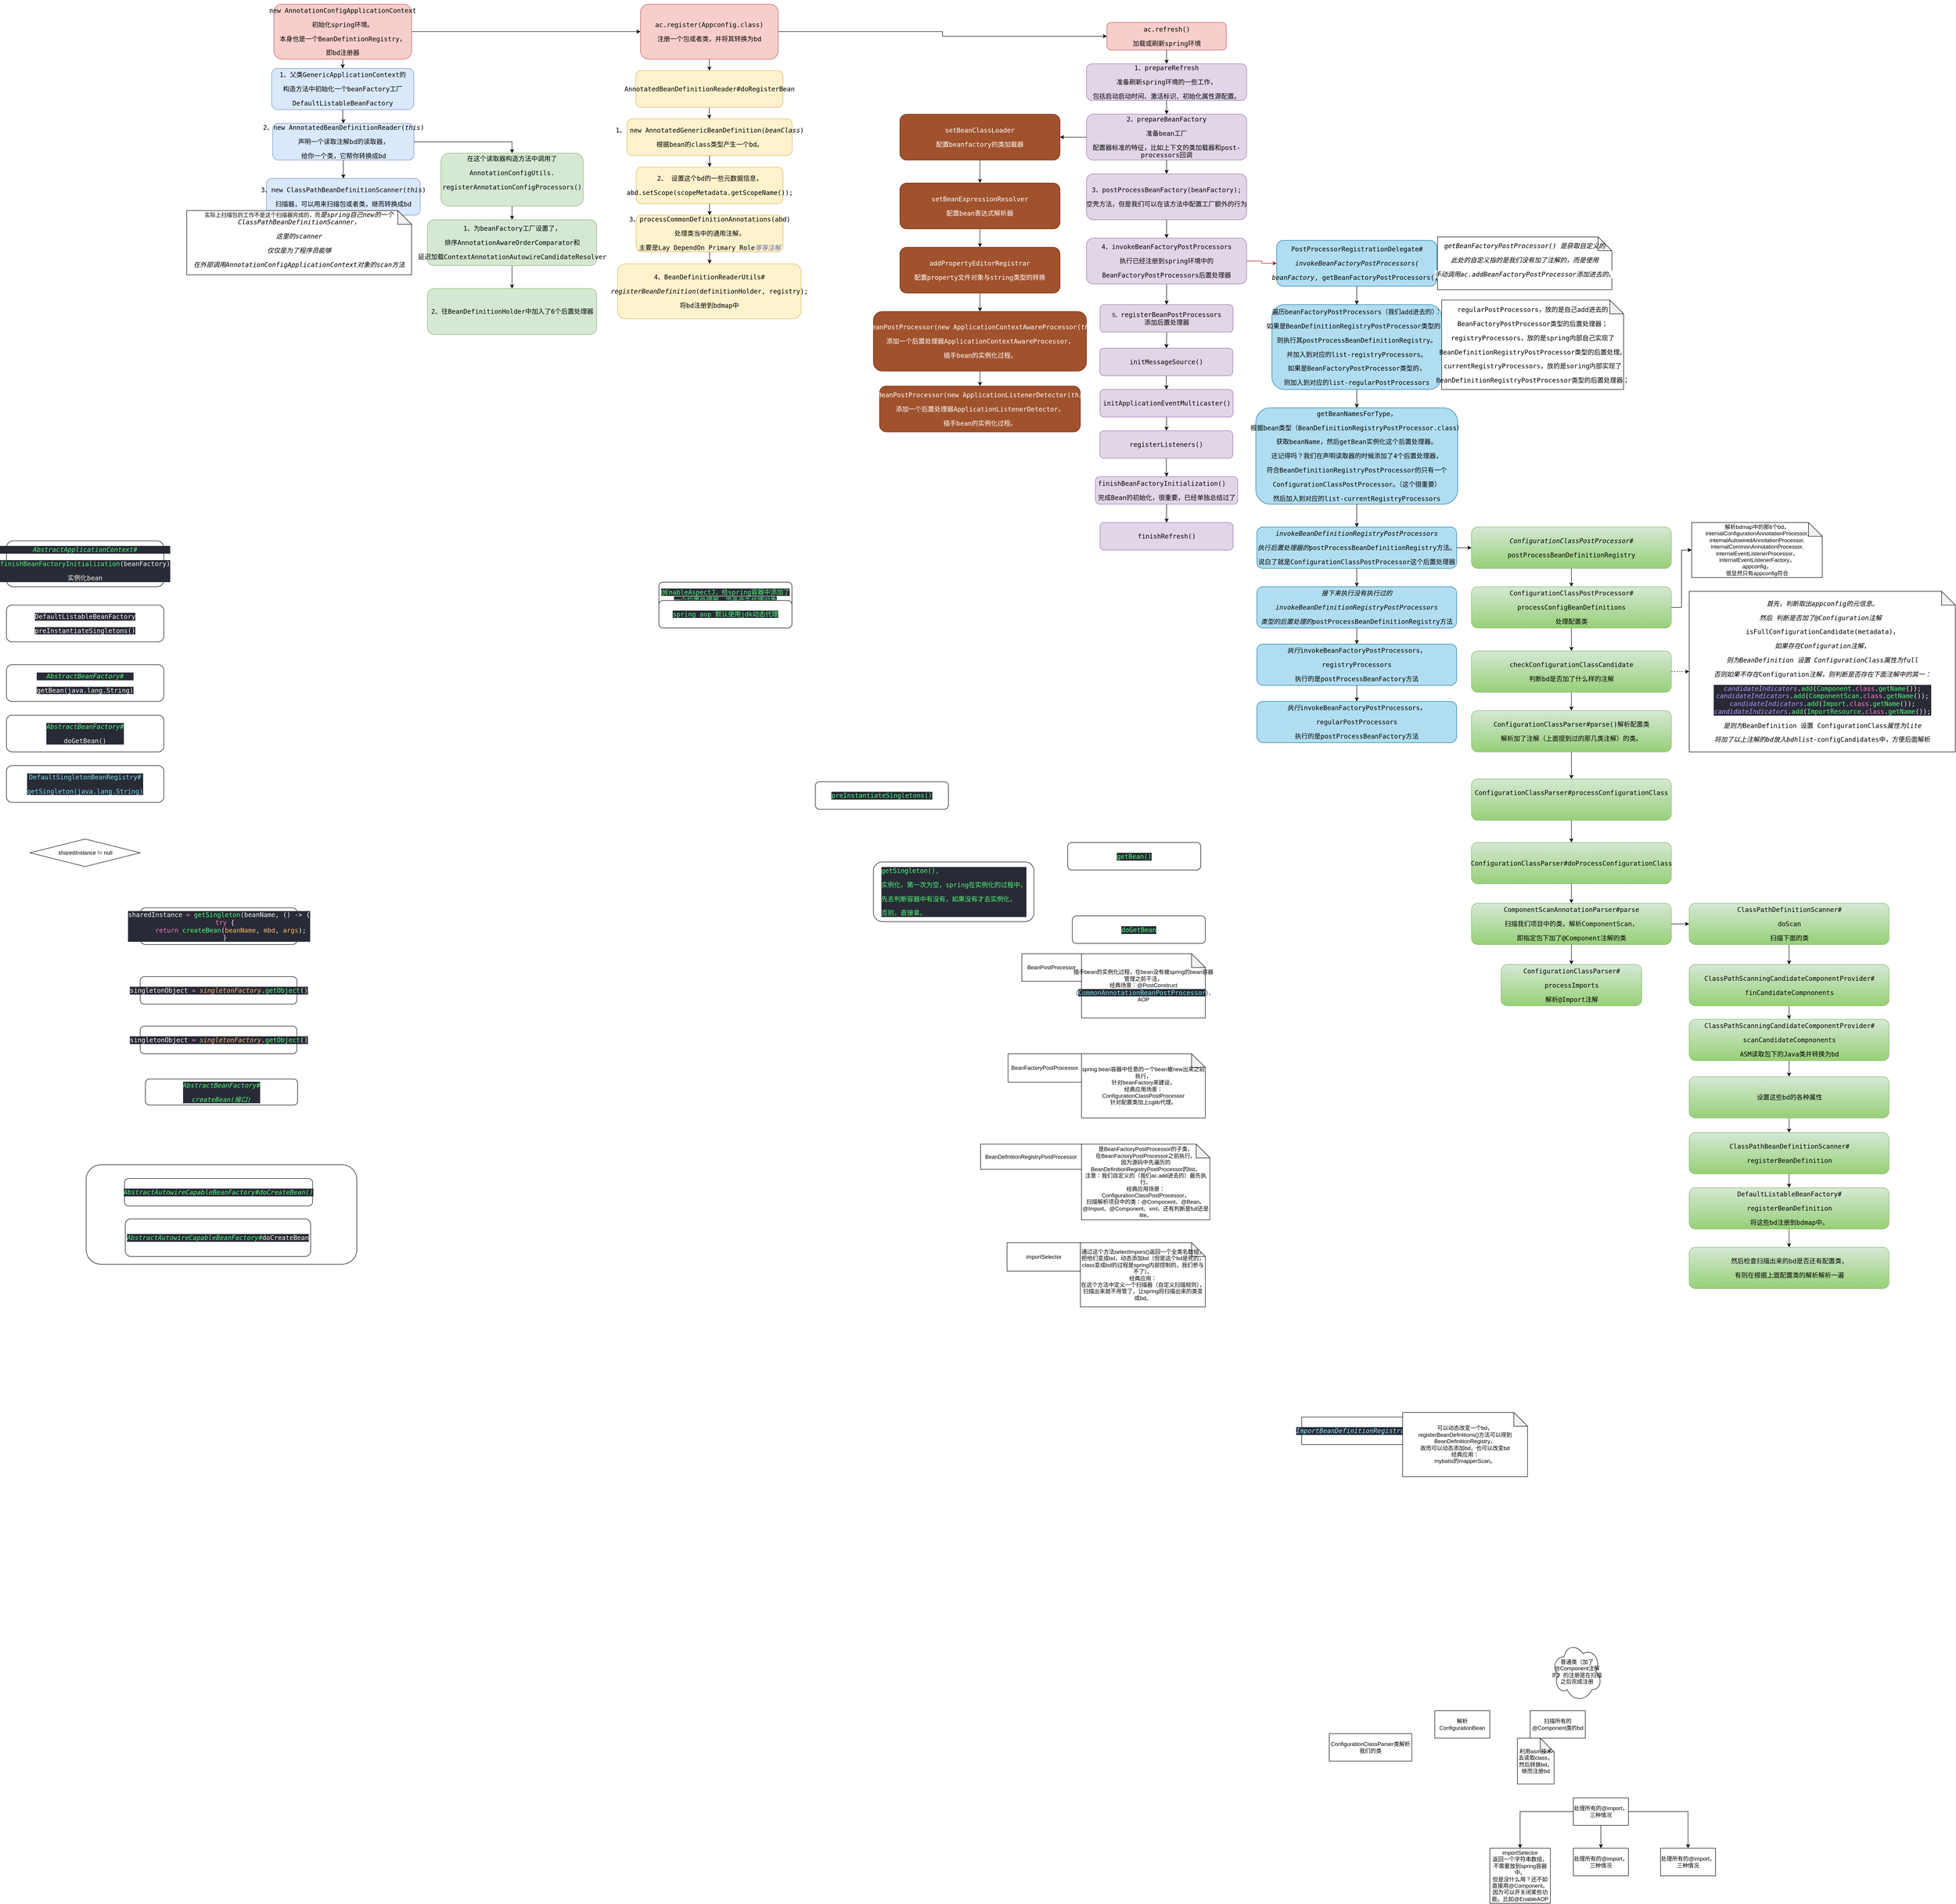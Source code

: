 <mxfile version="14.6.6" type="github">
  <diagram id="C5RBs43oDa-KdzZeNtuy" name="Page-1">
    <mxGraphModel dx="2329" dy="675" grid="1" gridSize="10" guides="1" tooltips="1" connect="1" arrows="1" fold="1" page="1" pageScale="1" pageWidth="827" pageHeight="1169" background="none" math="0" shadow="0">
      <root>
        <mxCell id="WIyWlLk6GJQsqaUBKTNV-0" />
        <mxCell id="WIyWlLk6GJQsqaUBKTNV-1" parent="WIyWlLk6GJQsqaUBKTNV-0" />
        <mxCell id="S8H_MGkvmwuUi4jEvwLL-24" value="&lt;pre style=&quot;background-color: rgb(40 , 42 , 54) ; font-family: &amp;#34;jetbrains mono&amp;#34; , monospace ; font-size: 10.5pt&quot;&gt;&lt;pre style=&quot;font-family: &amp;#34;jetbrains mono&amp;#34; , monospace ; font-size: 10.5pt&quot;&gt;&lt;pre style=&quot;font-family: &amp;#34;jetbrains mono&amp;#34; , monospace ; font-size: 10.5pt&quot;&gt;&lt;pre style=&quot;font-family: &amp;#34;jetbrains mono&amp;#34; , monospace ; font-size: 10.5pt&quot;&gt;&lt;pre style=&quot;color: rgb(248 , 248 , 242) ; font-family: &amp;#34;jetbrains mono&amp;#34; , monospace ; font-size: 10.5pt&quot;&gt;&lt;pre style=&quot;font-family: &amp;#34;jetbrains mono&amp;#34; , monospace ; font-size: 10.5pt&quot;&gt;&lt;pre style=&quot;font-family: &amp;#34;jetbrains mono&amp;#34; , monospace ; font-size: 10.5pt&quot;&gt;&lt;br&gt;&lt;/pre&gt;&lt;/pre&gt;&lt;/pre&gt;&lt;/pre&gt;&lt;/pre&gt;&lt;/pre&gt;&lt;/pre&gt;" style="rounded=1;whiteSpace=wrap;html=1;" parent="WIyWlLk6GJQsqaUBKTNV-1" vertex="1">
          <mxGeometry x="-359.25" y="2550" width="590" height="217" as="geometry" />
        </mxCell>
        <mxCell id="ukUZrPFF7Q5P6wZP_z7q-4" style="edgeStyle=orthogonalEdgeStyle;rounded=0;orthogonalLoop=1;jettySize=auto;html=1;" parent="WIyWlLk6GJQsqaUBKTNV-1" source="WIyWlLk6GJQsqaUBKTNV-3" target="ukUZrPFF7Q5P6wZP_z7q-0" edge="1">
          <mxGeometry relative="1" as="geometry" />
        </mxCell>
        <mxCell id="ukUZrPFF7Q5P6wZP_z7q-25" style="edgeStyle=orthogonalEdgeStyle;rounded=0;orthogonalLoop=1;jettySize=auto;html=1;entryX=0;entryY=0.5;entryDx=0;entryDy=0;" parent="WIyWlLk6GJQsqaUBKTNV-1" source="WIyWlLk6GJQsqaUBKTNV-3" target="ukUZrPFF7Q5P6wZP_z7q-18" edge="1">
          <mxGeometry relative="1" as="geometry" />
        </mxCell>
        <mxCell id="WIyWlLk6GJQsqaUBKTNV-3" value="&lt;pre style=&quot;font-family: &amp;#34;jetbrains mono&amp;#34; , monospace ; font-size: 10.5pt&quot;&gt;new AnnotationConfigApplicationContext&lt;/pre&gt;&lt;pre style=&quot;font-family: &amp;#34;jetbrains mono&amp;#34; , monospace ; font-size: 10.5pt&quot;&gt;初始化spring环境。&lt;/pre&gt;&lt;pre style=&quot;font-family: &amp;#34;jetbrains mono&amp;#34; , monospace ; font-size: 10.5pt&quot;&gt;本身也是一个&lt;span style=&quot;font-size: 10.5pt ; white-space: normal&quot;&gt;BeanDefintionRegistry，&lt;/span&gt;&lt;/pre&gt;&lt;pre style=&quot;font-family: &amp;#34;jetbrains mono&amp;#34; , monospace ; font-size: 10.5pt&quot;&gt;&lt;span style=&quot;font-size: 10.5pt ; white-space: normal&quot;&gt;即bd注册器&lt;/span&gt;&lt;/pre&gt;" style="rounded=1;whiteSpace=wrap;html=1;fontSize=12;glass=0;strokeWidth=1;shadow=0;fillColor=#f8cecc;strokeColor=#b85450;" parent="WIyWlLk6GJQsqaUBKTNV-1" vertex="1">
          <mxGeometry x="50" y="20" width="300" height="120" as="geometry" />
        </mxCell>
        <mxCell id="ukUZrPFF7Q5P6wZP_z7q-7" style="edgeStyle=orthogonalEdgeStyle;rounded=0;orthogonalLoop=1;jettySize=auto;html=1;entryX=0.5;entryY=0;entryDx=0;entryDy=0;" parent="WIyWlLk6GJQsqaUBKTNV-1" source="ukUZrPFF7Q5P6wZP_z7q-0" target="ukUZrPFF7Q5P6wZP_z7q-1" edge="1">
          <mxGeometry relative="1" as="geometry" />
        </mxCell>
        <mxCell id="ukUZrPFF7Q5P6wZP_z7q-0" value="&lt;pre style=&quot;font-family: &amp;#34;jetbrains mono&amp;#34; , monospace ; font-size: 10.5pt&quot;&gt;&lt;pre style=&quot;font-family: &amp;#34;jetbrains mono&amp;#34; , monospace ; font-size: 10.5pt&quot;&gt;1、父类GenericApplicationContext的&lt;/pre&gt;&lt;pre style=&quot;font-family: &amp;#34;jetbrains mono&amp;#34; , monospace ; font-size: 10.5pt&quot;&gt;构造方法中初始化一个beanFactory工厂&lt;/pre&gt;&lt;pre style=&quot;font-family: &amp;#34;jetbrains mono&amp;#34; , monospace ; font-size: 10.5pt&quot;&gt;&lt;pre style=&quot;font-family: &amp;#34;jetbrains mono&amp;#34; , monospace ; font-size: 10.5pt&quot;&gt;DefaultListableBeanFactory&lt;/pre&gt;&lt;/pre&gt;&lt;/pre&gt;" style="rounded=1;whiteSpace=wrap;html=1;fontSize=12;glass=0;strokeWidth=1;shadow=0;strokeColor=#6c8ebf;fillColor=#dae8fc;" parent="WIyWlLk6GJQsqaUBKTNV-1" vertex="1">
          <mxGeometry x="45" y="160" width="310" height="90" as="geometry" />
        </mxCell>
        <mxCell id="ukUZrPFF7Q5P6wZP_z7q-9" style="edgeStyle=orthogonalEdgeStyle;rounded=0;orthogonalLoop=1;jettySize=auto;html=1;" parent="WIyWlLk6GJQsqaUBKTNV-1" source="ukUZrPFF7Q5P6wZP_z7q-1" target="ukUZrPFF7Q5P6wZP_z7q-2" edge="1">
          <mxGeometry relative="1" as="geometry" />
        </mxCell>
        <mxCell id="ukUZrPFF7Q5P6wZP_z7q-14" style="edgeStyle=orthogonalEdgeStyle;rounded=0;orthogonalLoop=1;jettySize=auto;html=1;entryX=0.5;entryY=0;entryDx=0;entryDy=0;" parent="WIyWlLk6GJQsqaUBKTNV-1" source="ukUZrPFF7Q5P6wZP_z7q-1" target="ukUZrPFF7Q5P6wZP_z7q-10" edge="1">
          <mxGeometry relative="1" as="geometry" />
        </mxCell>
        <mxCell id="ukUZrPFF7Q5P6wZP_z7q-1" value="&lt;pre style=&quot;font-family: &amp;#34;jetbrains mono&amp;#34; , monospace ; font-size: 10.5pt&quot;&gt;2、new &lt;span style=&quot;font-family: &amp;#34;jetbrains mono&amp;#34; , monospace ; font-size: 10.5pt&quot;&gt;AnnotatedBeanDefinitionReader&lt;/span&gt;&lt;span style=&quot;font-family: &amp;#34;jetbrains mono&amp;#34; , monospace ; font-size: 10.5pt&quot;&gt;(&lt;/span&gt;&lt;span style=&quot;font-family: &amp;#34;jetbrains mono&amp;#34; , monospace ; font-size: 10.5pt ; font-style: italic&quot;&gt;this&lt;/span&gt;&lt;span style=&quot;font-family: &amp;#34;jetbrains mono&amp;#34; , monospace ; font-size: 10.5pt&quot;&gt;)&lt;/span&gt;&lt;/pre&gt;&lt;pre style=&quot;font-size: 10.5pt&quot;&gt;&lt;font face=&quot;JetBrains Mono, monospace&quot;&gt;声明一个读取注解bd的读取器，&lt;/font&gt;&lt;/pre&gt;&lt;pre style=&quot;font-size: 10.5pt&quot;&gt;&lt;font face=&quot;JetBrains Mono, monospace&quot;&gt;给你一个类，它帮你转换成bd&lt;/font&gt;&lt;/pre&gt;" style="rounded=1;whiteSpace=wrap;html=1;fontSize=12;glass=0;strokeWidth=1;shadow=0;fillColor=#dae8fc;strokeColor=#6c8ebf;" parent="WIyWlLk6GJQsqaUBKTNV-1" vertex="1">
          <mxGeometry x="47.5" y="280" width="307.5" height="80" as="geometry" />
        </mxCell>
        <mxCell id="ukUZrPFF7Q5P6wZP_z7q-2" value="&lt;pre style=&quot;font-family: &amp;#34;jetbrains mono&amp;#34; , monospace ; font-size: 10.5pt&quot;&gt;3、new &lt;span style=&quot;font-family: &amp;#34;jetbrains mono&amp;#34; , monospace ; font-size: 10.5pt&quot;&gt;ClassPathBeanDefinitionScanner&lt;/span&gt;&lt;span style=&quot;font-family: &amp;#34;jetbrains mono&amp;#34; , monospace ; font-size: 10.5pt&quot;&gt;(&lt;/span&gt;&lt;span style=&quot;font-family: &amp;#34;jetbrains mono&amp;#34; , monospace ; font-size: 10.5pt ; font-style: italic&quot;&gt;this&lt;/span&gt;&lt;span style=&quot;font-family: &amp;#34;jetbrains mono&amp;#34; , monospace ; font-size: 10.5pt&quot;&gt;)&lt;/span&gt;&lt;/pre&gt;&lt;pre style=&quot;font-family: &amp;#34;jetbrains mono&amp;#34; , monospace ; font-size: 10.5pt&quot;&gt;扫描器，可以用来扫描包或者类，继而转换成bd&lt;/pre&gt;" style="rounded=1;whiteSpace=wrap;html=1;fontSize=12;glass=0;strokeWidth=1;shadow=0;fillColor=#dae8fc;strokeColor=#6c8ebf;" parent="WIyWlLk6GJQsqaUBKTNV-1" vertex="1">
          <mxGeometry x="33.75" y="400" width="335" height="80" as="geometry" />
        </mxCell>
        <mxCell id="ukUZrPFF7Q5P6wZP_z7q-3" value="&lt;span style=&quot;background-color: rgb(255 , 255 , 255)&quot;&gt;实际上扫描包的工作不是这个扫描器完成的，而&lt;span style=&quot;font-size: 10.5pt ; font-style: italic&quot;&gt;是&lt;/span&gt;&lt;span style=&quot;font-size: 10.5pt ; font-style: italic ; font-family: &amp;#34;jetbrains mono&amp;#34; , monospace&quot;&gt;spring&lt;/span&gt;&lt;span style=&quot;font-size: 10.5pt ; font-style: italic&quot;&gt;自己&lt;/span&gt;&lt;span style=&quot;font-size: 10.5pt ; font-style: italic ; font-family: &amp;#34;jetbrains mono&amp;#34; , monospace&quot;&gt;new&lt;/span&gt;&lt;span style=&quot;font-size: 10.5pt ; font-style: italic&quot;&gt;的一个&lt;/span&gt;&lt;span style=&quot;font-size: 10.5pt ; font-style: italic ; font-family: &amp;#34;jetbrains mono&amp;#34; , monospace&quot;&gt;ClassPathBeanDefinitionScanner，&lt;br&gt;&lt;/span&gt;&lt;/span&gt;&lt;pre style=&quot;font-size: 10.5pt&quot;&gt;&lt;span style=&quot;background-color: rgb(255 , 255 , 255)&quot;&gt;&lt;span style=&quot;font-style: italic&quot;&gt;这里的&lt;/span&gt;&lt;span style=&quot;font-style: italic ; font-family: &amp;#34;jetbrains mono&amp;#34; , monospace&quot;&gt;scanner&lt;/span&gt;&lt;/span&gt;&lt;/pre&gt;&lt;pre style=&quot;font-size: 10.5pt&quot;&gt;&lt;span style=&quot;font-style: italic ; background-color: rgb(255 , 255 , 255)&quot;&gt;仅仅是为了程序员能够&lt;/span&gt;&lt;/pre&gt;&lt;pre style=&quot;font-size: 10.5pt&quot;&gt;&lt;span style=&quot;background-color: rgb(255 , 255 , 255)&quot;&gt;&lt;span style=&quot;font-style: italic&quot;&gt;在外部调用&lt;/span&gt;&lt;span style=&quot;font-style: italic ; font-family: &amp;#34;jetbrains mono&amp;#34; , monospace&quot;&gt;AnnotationConfigApplicationContext&lt;/span&gt;&lt;span style=&quot;font-style: italic&quot;&gt;对象的&lt;/span&gt;&lt;span style=&quot;font-style: italic ; font-family: &amp;#34;jetbrains mono&amp;#34; , monospace&quot;&gt;scan&lt;/span&gt;&lt;span style=&quot;font-style: italic&quot;&gt;方法&lt;/span&gt;&lt;/span&gt;&lt;/pre&gt;" style="shape=note;whiteSpace=wrap;html=1;backgroundOutline=1;darkOpacity=0.05;" parent="WIyWlLk6GJQsqaUBKTNV-1" vertex="1">
          <mxGeometry x="-140" y="470" width="490" height="140" as="geometry" />
        </mxCell>
        <mxCell id="ukUZrPFF7Q5P6wZP_z7q-15" style="edgeStyle=orthogonalEdgeStyle;rounded=0;orthogonalLoop=1;jettySize=auto;html=1;" parent="WIyWlLk6GJQsqaUBKTNV-1" source="ukUZrPFF7Q5P6wZP_z7q-10" target="ukUZrPFF7Q5P6wZP_z7q-12" edge="1">
          <mxGeometry relative="1" as="geometry" />
        </mxCell>
        <mxCell id="ukUZrPFF7Q5P6wZP_z7q-10" value="&lt;pre style=&quot;font-family: &amp;#34;jetbrains mono&amp;#34; , monospace ; font-size: 10.5pt&quot;&gt;&lt;pre style=&quot;font-family: &amp;#34;jetbrains mono&amp;#34; , monospace ; font-size: 10.5pt&quot;&gt;在这个读取器构造方法中调用了&lt;/pre&gt;&lt;pre style=&quot;font-family: &amp;#34;jetbrains mono&amp;#34; , monospace ; font-size: 10.5pt&quot;&gt;AnnotationConfigUtils.&lt;/pre&gt;&lt;pre style=&quot;font-family: &amp;#34;jetbrains mono&amp;#34; , monospace ; font-size: 10.5pt&quot;&gt;registerAnnotationConfigProcessors()&lt;/pre&gt;&lt;pre style=&quot;font-family: &amp;#34;jetbrains mono&amp;#34; , monospace ; font-size: 10.5pt&quot;&gt;&lt;br&gt;&lt;/pre&gt;&lt;/pre&gt;" style="rounded=1;whiteSpace=wrap;html=1;fontSize=12;glass=0;strokeWidth=1;shadow=0;fillColor=#d5e8d4;strokeColor=#82b366;" parent="WIyWlLk6GJQsqaUBKTNV-1" vertex="1">
          <mxGeometry x="414" y="345" width="310" height="115" as="geometry" />
        </mxCell>
        <mxCell id="ukUZrPFF7Q5P6wZP_z7q-17" style="edgeStyle=orthogonalEdgeStyle;rounded=0;orthogonalLoop=1;jettySize=auto;html=1;" parent="WIyWlLk6GJQsqaUBKTNV-1" source="ukUZrPFF7Q5P6wZP_z7q-12" target="ukUZrPFF7Q5P6wZP_z7q-13" edge="1">
          <mxGeometry relative="1" as="geometry" />
        </mxCell>
        <mxCell id="ukUZrPFF7Q5P6wZP_z7q-12" value="&lt;pre style=&quot;font-family: &amp;#34;jetbrains mono&amp;#34; , monospace ; font-size: 10.5pt&quot;&gt;&lt;pre style=&quot;font-family: &amp;#34;jetbrains mono&amp;#34; , monospace ; font-size: 10.5pt&quot;&gt;1、为beanFactory工厂设置了，&lt;/pre&gt;&lt;pre style=&quot;font-family: &amp;#34;jetbrains mono&amp;#34; , monospace ; font-size: 10.5pt&quot;&gt;排序AnnotationAwareOrderComparator和&lt;/pre&gt;&lt;pre style=&quot;font-family: &amp;#34;jetbrains mono&amp;#34; , monospace ; font-size: 10.5pt&quot;&gt;延迟加载ContextAnnotationAutowireCandidateResolver&lt;/pre&gt;&lt;/pre&gt;" style="rounded=1;whiteSpace=wrap;html=1;fontSize=12;glass=0;strokeWidth=1;shadow=0;fillColor=#d5e8d4;strokeColor=#82b366;" parent="WIyWlLk6GJQsqaUBKTNV-1" vertex="1">
          <mxGeometry x="384.5" y="490" width="369" height="100" as="geometry" />
        </mxCell>
        <mxCell id="ukUZrPFF7Q5P6wZP_z7q-13" value="&lt;pre style=&quot;font-family: &amp;#34;jetbrains mono&amp;#34; , monospace ; font-size: 10.5pt&quot;&gt;&lt;pre style=&quot;font-family: &amp;#34;jetbrains mono&amp;#34; , monospace ; font-size: 10.5pt&quot;&gt;2、往BeanDefinitionHolder中加入了6个后置处理器&lt;br&gt;&lt;/pre&gt;&lt;/pre&gt;" style="rounded=1;whiteSpace=wrap;html=1;fontSize=12;glass=0;strokeWidth=1;shadow=0;fillColor=#d5e8d4;strokeColor=#82b366;" parent="WIyWlLk6GJQsqaUBKTNV-1" vertex="1">
          <mxGeometry x="384.5" y="640" width="369" height="100" as="geometry" />
        </mxCell>
        <mxCell id="ukUZrPFF7Q5P6wZP_z7q-26" style="edgeStyle=orthogonalEdgeStyle;rounded=0;orthogonalLoop=1;jettySize=auto;html=1;" parent="WIyWlLk6GJQsqaUBKTNV-1" source="ukUZrPFF7Q5P6wZP_z7q-18" target="ukUZrPFF7Q5P6wZP_z7q-19" edge="1">
          <mxGeometry relative="1" as="geometry" />
        </mxCell>
        <mxCell id="ukUZrPFF7Q5P6wZP_z7q-41" style="edgeStyle=orthogonalEdgeStyle;rounded=0;orthogonalLoop=1;jettySize=auto;html=1;" parent="WIyWlLk6GJQsqaUBKTNV-1" source="ukUZrPFF7Q5P6wZP_z7q-18" target="ukUZrPFF7Q5P6wZP_z7q-35" edge="1">
          <mxGeometry relative="1" as="geometry" />
        </mxCell>
        <mxCell id="ukUZrPFF7Q5P6wZP_z7q-18" value="&lt;pre style=&quot;font-family: &amp;#34;jetbrains mono&amp;#34; , monospace ; font-size: 10.5pt&quot;&gt;&lt;pre style=&quot;font-family: &amp;#34;jetbrains mono&amp;#34; , monospace ; font-size: 10.5pt&quot;&gt;ac.register(Appconfig.class)&lt;/pre&gt;&lt;pre style=&quot;font-family: &amp;#34;jetbrains mono&amp;#34; , monospace ; font-size: 10.5pt&quot;&gt;注册一个包或者类，并将其转换为bd&lt;/pre&gt;&lt;/pre&gt;" style="rounded=1;whiteSpace=wrap;html=1;fontSize=12;glass=0;strokeWidth=1;shadow=0;fillColor=#f8cecc;strokeColor=#b85450;" parent="WIyWlLk6GJQsqaUBKTNV-1" vertex="1">
          <mxGeometry x="849" y="20" width="300" height="120" as="geometry" />
        </mxCell>
        <mxCell id="CRZ9c4N0Btld5MNzoQ-e-0" style="edgeStyle=orthogonalEdgeStyle;rounded=0;orthogonalLoop=1;jettySize=auto;html=1;entryX=0.5;entryY=0;entryDx=0;entryDy=0;" parent="WIyWlLk6GJQsqaUBKTNV-1" source="ukUZrPFF7Q5P6wZP_z7q-19" target="ukUZrPFF7Q5P6wZP_z7q-21" edge="1">
          <mxGeometry relative="1" as="geometry" />
        </mxCell>
        <mxCell id="ukUZrPFF7Q5P6wZP_z7q-19" value="&lt;pre style=&quot;font-family: &amp;#34;jetbrains mono&amp;#34; , monospace ; font-size: 10.5pt&quot;&gt;&lt;pre style=&quot;font-family: &amp;#34;jetbrains mono&amp;#34; , monospace ; font-size: 10.5pt&quot;&gt;&lt;pre style=&quot;font-family: &amp;#34;jetbrains mono&amp;#34; , monospace ; font-size: 10.5pt&quot;&gt;AnnotatedBeanDefinitionReader#doRegisterBean&lt;/pre&gt;&lt;/pre&gt;&lt;/pre&gt;" style="rounded=1;whiteSpace=wrap;html=1;fontSize=12;glass=0;strokeWidth=1;shadow=0;fillColor=#fff2cc;strokeColor=#d6b656;" parent="WIyWlLk6GJQsqaUBKTNV-1" vertex="1">
          <mxGeometry x="838.5" y="165" width="321" height="80" as="geometry" />
        </mxCell>
        <mxCell id="ukUZrPFF7Q5P6wZP_z7q-28" style="edgeStyle=orthogonalEdgeStyle;rounded=0;orthogonalLoop=1;jettySize=auto;html=1;entryX=0.5;entryY=0;entryDx=0;entryDy=0;" parent="WIyWlLk6GJQsqaUBKTNV-1" source="ukUZrPFF7Q5P6wZP_z7q-21" target="ukUZrPFF7Q5P6wZP_z7q-22" edge="1">
          <mxGeometry relative="1" as="geometry" />
        </mxCell>
        <mxCell id="ukUZrPFF7Q5P6wZP_z7q-21" value="&lt;pre style=&quot;font-family: &amp;#34;jetbrains mono&amp;#34; , monospace ; font-size: 10.5pt&quot;&gt;&lt;pre style=&quot;font-family: &amp;#34;jetbrains mono&amp;#34; , monospace ; font-size: 10.5pt&quot;&gt;&lt;pre style=&quot;font-family: &amp;#34;jetbrains mono&amp;#34; , monospace ; font-size: 10.5pt&quot;&gt;1、 &lt;span style=&quot;font-family: &amp;#34;jetbrains mono&amp;#34; , monospace ; font-size: 10.5pt&quot;&gt;new &lt;/span&gt;&lt;span style=&quot;font-family: &amp;#34;jetbrains mono&amp;#34; , monospace ; font-size: 10.5pt&quot;&gt;AnnotatedGenericBeanDefinition&lt;/span&gt;&lt;span style=&quot;font-family: &amp;#34;jetbrains mono&amp;#34; , monospace ; font-size: 10.5pt&quot;&gt;(&lt;/span&gt;&lt;span style=&quot;font-family: &amp;#34;jetbrains mono&amp;#34; , monospace ; font-size: 10.5pt ; font-style: italic&quot;&gt;beanClass&lt;/span&gt;&lt;span style=&quot;font-family: &amp;#34;jetbrains mono&amp;#34; , monospace ; font-size: 10.5pt&quot;&gt;)&lt;/span&gt;&lt;/pre&gt;&lt;pre style=&quot;font-family: &amp;#34;jetbrains mono&amp;#34; , monospace ; font-size: 10.5pt&quot;&gt;根据bean的class类型产生一个bd。&lt;/pre&gt;&lt;/pre&gt;&lt;/pre&gt;" style="rounded=1;whiteSpace=wrap;html=1;fontSize=12;glass=0;strokeWidth=1;shadow=0;fillColor=#fff2cc;strokeColor=#d6b656;" parent="WIyWlLk6GJQsqaUBKTNV-1" vertex="1">
          <mxGeometry x="819.5" y="270" width="360" height="80" as="geometry" />
        </mxCell>
        <mxCell id="ukUZrPFF7Q5P6wZP_z7q-29" style="edgeStyle=orthogonalEdgeStyle;rounded=0;orthogonalLoop=1;jettySize=auto;html=1;entryX=0.5;entryY=0;entryDx=0;entryDy=0;" parent="WIyWlLk6GJQsqaUBKTNV-1" source="ukUZrPFF7Q5P6wZP_z7q-22" target="ukUZrPFF7Q5P6wZP_z7q-23" edge="1">
          <mxGeometry relative="1" as="geometry" />
        </mxCell>
        <mxCell id="ukUZrPFF7Q5P6wZP_z7q-22" value="&lt;pre style=&quot;font-family: &amp;#34;jetbrains mono&amp;#34; , monospace ; font-size: 10.5pt&quot;&gt;&lt;pre style=&quot;font-family: &amp;#34;jetbrains mono&amp;#34; , monospace ; font-size: 10.5pt&quot;&gt;&lt;pre style=&quot;font-family: &amp;#34;jetbrains mono&amp;#34; , monospace ; font-size: 10.5pt&quot;&gt;2、 设置这个bd的一些元数据信息，&lt;/pre&gt;&lt;pre style=&quot;font-family: &amp;#34;jetbrains mono&amp;#34; , monospace ; font-size: 10.5pt&quot;&gt;&lt;pre style=&quot;font-family: &amp;#34;jetbrains mono&amp;#34; , monospace ; font-size: 10.5pt&quot;&gt;abd.setScope(scopeMetadata.getScopeName());&lt;/pre&gt;&lt;/pre&gt;&lt;/pre&gt;&lt;/pre&gt;" style="rounded=1;whiteSpace=wrap;html=1;fontSize=12;glass=0;strokeWidth=1;shadow=0;fillColor=#fff2cc;strokeColor=#d6b656;" parent="WIyWlLk6GJQsqaUBKTNV-1" vertex="1">
          <mxGeometry x="839.5" y="375" width="320" height="80" as="geometry" />
        </mxCell>
        <mxCell id="ukUZrPFF7Q5P6wZP_z7q-31" style="edgeStyle=orthogonalEdgeStyle;rounded=0;orthogonalLoop=1;jettySize=auto;html=1;entryX=0.5;entryY=0;entryDx=0;entryDy=0;" parent="WIyWlLk6GJQsqaUBKTNV-1" source="ukUZrPFF7Q5P6wZP_z7q-23" target="ukUZrPFF7Q5P6wZP_z7q-24" edge="1">
          <mxGeometry relative="1" as="geometry" />
        </mxCell>
        <mxCell id="ukUZrPFF7Q5P6wZP_z7q-23" value="&lt;pre style=&quot;font-family: &amp;#34;jetbrains mono&amp;#34; , monospace ; font-size: 10.5pt&quot;&gt;&lt;pre style=&quot;font-family: &amp;#34;jetbrains mono&amp;#34; , monospace ; font-size: 10.5pt&quot;&gt;&lt;pre style=&quot;font-family: &amp;#34;jetbrains mono&amp;#34; , monospace ; font-size: 10.5pt&quot;&gt;3、processCommonDefinitionAnnotations(abd)&lt;/pre&gt;&lt;pre style=&quot;font-family: &amp;#34;jetbrains mono&amp;#34; , monospace ; font-size: 10.5pt&quot;&gt;处理类当中的通用注解，&lt;/pre&gt;&lt;pre style=&quot;font-family: &amp;#34;jetbrains mono&amp;#34; , monospace ; font-size: 10.5pt&quot;&gt;主要是Lay DependOn Primary Role&lt;span style=&quot;font-size: 10.5pt ; color: rgb(98 , 114 , 164) ; font-style: italic ; font-family: , monospace&quot;&gt;等等注解&lt;/span&gt;&lt;/pre&gt;&lt;/pre&gt;&lt;/pre&gt;" style="rounded=1;whiteSpace=wrap;html=1;fontSize=12;glass=0;strokeWidth=1;shadow=0;fillColor=#fff2cc;strokeColor=#d6b656;" parent="WIyWlLk6GJQsqaUBKTNV-1" vertex="1">
          <mxGeometry x="839.5" y="480" width="320" height="80" as="geometry" />
        </mxCell>
        <mxCell id="ukUZrPFF7Q5P6wZP_z7q-24" value="&lt;pre style=&quot;font-family: &amp;#34;jetbrains mono&amp;#34; , monospace ; font-size: 10.5pt&quot;&gt;&lt;pre style=&quot;font-family: &amp;#34;jetbrains mono&amp;#34; , monospace ; font-size: 10.5pt&quot;&gt;&lt;pre style=&quot;font-family: &amp;#34;jetbrains mono&amp;#34; , monospace ; font-size: 10.5pt&quot;&gt;4、BeanDefinitionReaderUtils&lt;span style=&quot;font-family: &amp;#34;jetbrains mono&amp;#34; , monospace ; font-size: 10.5pt&quot;&gt;#&lt;/span&gt;&lt;/pre&gt;&lt;pre style=&quot;font-family: &amp;#34;jetbrains mono&amp;#34; , monospace ; font-size: 10.5pt&quot;&gt;&lt;span style=&quot;font-family: &amp;#34;jetbrains mono&amp;#34; , monospace ; font-size: 10.5pt ; font-style: italic&quot;&gt;registerBeanDefinition&lt;/span&gt;&lt;span style=&quot;font-family: &amp;#34;jetbrains mono&amp;#34; , monospace ; font-size: 10.5pt&quot;&gt;(definitionHolder, &lt;/span&gt;&lt;span style=&quot;font-family: &amp;#34;jetbrains mono&amp;#34; , monospace ; font-size: 10.5pt&quot;&gt;registry);&lt;/span&gt;&lt;/pre&gt;&lt;pre style=&quot;font-family: &amp;#34;jetbrains mono&amp;#34; , monospace ; font-size: 10.5pt&quot;&gt;将bd注册到bdmap中&lt;/pre&gt;&lt;/pre&gt;&lt;/pre&gt;" style="rounded=1;whiteSpace=wrap;html=1;fontSize=12;glass=0;strokeWidth=1;shadow=0;fillColor=#fff2cc;strokeColor=#d6b656;" parent="WIyWlLk6GJQsqaUBKTNV-1" vertex="1">
          <mxGeometry x="799" y="586" width="400" height="120" as="geometry" />
        </mxCell>
        <mxCell id="ukUZrPFF7Q5P6wZP_z7q-70" style="edgeStyle=orthogonalEdgeStyle;rounded=0;orthogonalLoop=1;jettySize=auto;html=1;entryX=0.5;entryY=0;entryDx=0;entryDy=0;" parent="WIyWlLk6GJQsqaUBKTNV-1" source="ukUZrPFF7Q5P6wZP_z7q-35" target="ukUZrPFF7Q5P6wZP_z7q-42" edge="1">
          <mxGeometry relative="1" as="geometry" />
        </mxCell>
        <mxCell id="ukUZrPFF7Q5P6wZP_z7q-35" value="&lt;pre style=&quot;font-family: &amp;#34;jetbrains mono&amp;#34; , monospace ; font-size: 10.5pt&quot;&gt;&lt;pre style=&quot;font-family: &amp;#34;jetbrains mono&amp;#34; , monospace ; font-size: 10.5pt&quot;&gt;&lt;pre style=&quot;font-family: &amp;#34;jetbrains mono&amp;#34; , monospace ; font-size: 10.5pt&quot;&gt;ac.refresh()&lt;/pre&gt;&lt;pre style=&quot;font-family: &amp;#34;jetbrains mono&amp;#34; , monospace ; font-size: 10.5pt&quot;&gt;加载或刷新spring环境&lt;/pre&gt;&lt;/pre&gt;&lt;/pre&gt;" style="rounded=1;whiteSpace=wrap;html=1;fontSize=12;glass=0;strokeWidth=1;shadow=0;fillColor=#f8cecc;strokeColor=#b85450;" parent="WIyWlLk6GJQsqaUBKTNV-1" vertex="1">
          <mxGeometry x="1865.5" y="60" width="260" height="60" as="geometry" />
        </mxCell>
        <mxCell id="ukUZrPFF7Q5P6wZP_z7q-71" style="edgeStyle=orthogonalEdgeStyle;rounded=0;orthogonalLoop=1;jettySize=auto;html=1;entryX=0.5;entryY=0;entryDx=0;entryDy=0;" parent="WIyWlLk6GJQsqaUBKTNV-1" source="ukUZrPFF7Q5P6wZP_z7q-42" target="ukUZrPFF7Q5P6wZP_z7q-43" edge="1">
          <mxGeometry relative="1" as="geometry" />
        </mxCell>
        <mxCell id="ukUZrPFF7Q5P6wZP_z7q-42" value="&lt;pre style=&quot;font-family: &amp;#34;jetbrains mono&amp;#34; , monospace ; font-size: 10.5pt&quot;&gt;&lt;pre style=&quot;font-family: &amp;#34;jetbrains mono&amp;#34; , monospace ; font-size: 10.5pt&quot;&gt;&lt;pre style=&quot;font-family: &amp;#34;jetbrains mono&amp;#34; , monospace ; font-size: 10.5pt&quot;&gt;&lt;pre style=&quot;font-family: &amp;#34;jetbrains mono&amp;#34; , monospace ; font-size: 10.5pt&quot;&gt;1、prepareRefresh&lt;/pre&gt;&lt;pre style=&quot;font-family: &amp;#34;jetbrains mono&amp;#34; , monospace ; font-size: 10.5pt&quot;&gt;准备刷新spring环境的一些工作，&lt;/pre&gt;&lt;pre style=&quot;font-family: &amp;#34;jetbrains mono&amp;#34; , monospace ; font-size: 10.5pt&quot;&gt;包括启动启动时间、激活标识、初始化属性源配置。&lt;/pre&gt;&lt;/pre&gt;&lt;/pre&gt;&lt;/pre&gt;" style="rounded=1;whiteSpace=wrap;html=1;fontSize=12;glass=0;strokeWidth=1;shadow=0;fillColor=#e1d5e7;strokeColor=#9673a6;" parent="WIyWlLk6GJQsqaUBKTNV-1" vertex="1">
          <mxGeometry x="1821" y="150" width="349" height="80" as="geometry" />
        </mxCell>
        <mxCell id="ukUZrPFF7Q5P6wZP_z7q-72" style="edgeStyle=orthogonalEdgeStyle;rounded=0;orthogonalLoop=1;jettySize=auto;html=1;entryX=0.5;entryY=0;entryDx=0;entryDy=0;" parent="WIyWlLk6GJQsqaUBKTNV-1" source="ukUZrPFF7Q5P6wZP_z7q-43" target="ukUZrPFF7Q5P6wZP_z7q-51" edge="1">
          <mxGeometry relative="1" as="geometry" />
        </mxCell>
        <mxCell id="CRZ9c4N0Btld5MNzoQ-e-1" style="edgeStyle=orthogonalEdgeStyle;rounded=0;orthogonalLoop=1;jettySize=auto;html=1;entryX=1;entryY=0.5;entryDx=0;entryDy=0;" parent="WIyWlLk6GJQsqaUBKTNV-1" source="ukUZrPFF7Q5P6wZP_z7q-43" target="ukUZrPFF7Q5P6wZP_z7q-44" edge="1">
          <mxGeometry relative="1" as="geometry" />
        </mxCell>
        <mxCell id="ukUZrPFF7Q5P6wZP_z7q-43" value="&lt;pre style=&quot;font-family: &amp;#34;jetbrains mono&amp;#34; , monospace ; font-size: 10.5pt&quot;&gt;&lt;pre style=&quot;font-family: &amp;#34;jetbrains mono&amp;#34; , monospace ; font-size: 10.5pt&quot;&gt;&lt;pre style=&quot;font-family: &amp;#34;jetbrains mono&amp;#34; , monospace ; font-size: 10.5pt&quot;&gt;&lt;pre style=&quot;font-family: &amp;#34;jetbrains mono&amp;#34; , monospace ; font-size: 10.5pt&quot;&gt;2、prepareBeanFactory&lt;/pre&gt;&lt;pre style=&quot;font-family: &amp;#34;jetbrains mono&amp;#34; , monospace ; font-size: 10.5pt&quot;&gt;&lt;span style=&quot;font-size: 10.5pt&quot;&gt;准备bean工厂&lt;/span&gt;&lt;br&gt;&lt;/pre&gt;&lt;pre style=&quot;font-family: &amp;#34;jetbrains mono&amp;#34; , monospace ; font-size: 10.5pt&quot;&gt;&lt;span style=&quot;font-size: 10.5pt ; white-space: normal&quot;&gt;配置器标准的特征，比如上下文的类加载器和post-processors回调&lt;/span&gt;&lt;/pre&gt;&lt;/pre&gt;&lt;/pre&gt;&lt;/pre&gt;" style="rounded=1;whiteSpace=wrap;html=1;fontSize=12;glass=0;strokeWidth=1;shadow=0;fillColor=#e1d5e7;strokeColor=#9673a6;" parent="WIyWlLk6GJQsqaUBKTNV-1" vertex="1">
          <mxGeometry x="1821" y="260" width="349" height="100" as="geometry" />
        </mxCell>
        <mxCell id="ukUZrPFF7Q5P6wZP_z7q-66" style="edgeStyle=orthogonalEdgeStyle;rounded=0;orthogonalLoop=1;jettySize=auto;html=1;entryX=0.5;entryY=0;entryDx=0;entryDy=0;" parent="WIyWlLk6GJQsqaUBKTNV-1" source="ukUZrPFF7Q5P6wZP_z7q-44" target="ukUZrPFF7Q5P6wZP_z7q-46" edge="1">
          <mxGeometry relative="1" as="geometry" />
        </mxCell>
        <mxCell id="ukUZrPFF7Q5P6wZP_z7q-44" value="&lt;pre style=&quot;font-family: &amp;#34;jetbrains mono&amp;#34; , monospace ; font-size: 10.5pt&quot;&gt;setBeanClassLoader&lt;/pre&gt;&lt;pre style=&quot;font-family: &amp;#34;jetbrains mono&amp;#34; , monospace ; font-size: 10.5pt&quot;&gt;配置beanfactory的类加载器&lt;/pre&gt;" style="rounded=1;whiteSpace=wrap;html=1;fontSize=12;glass=0;strokeWidth=1;shadow=0;fillColor=#a0522d;strokeColor=#6D1F00;fontColor=#ffffff;" parent="WIyWlLk6GJQsqaUBKTNV-1" vertex="1">
          <mxGeometry x="1414.24" y="260" width="349" height="100" as="geometry" />
        </mxCell>
        <mxCell id="ukUZrPFF7Q5P6wZP_z7q-67" style="edgeStyle=orthogonalEdgeStyle;rounded=0;orthogonalLoop=1;jettySize=auto;html=1;entryX=0.5;entryY=0;entryDx=0;entryDy=0;" parent="WIyWlLk6GJQsqaUBKTNV-1" source="ukUZrPFF7Q5P6wZP_z7q-46" target="ukUZrPFF7Q5P6wZP_z7q-47" edge="1">
          <mxGeometry relative="1" as="geometry" />
        </mxCell>
        <mxCell id="ukUZrPFF7Q5P6wZP_z7q-46" value="&lt;pre style=&quot;font-family: &amp;#34;jetbrains mono&amp;#34; , monospace ; font-size: 10.5pt&quot;&gt;&lt;pre style=&quot;font-family: &amp;#34;jetbrains mono&amp;#34; , monospace ; font-size: 10.5pt&quot;&gt;setBeanExpressionResolver&lt;/pre&gt;&lt;pre style=&quot;font-family: &amp;#34;jetbrains mono&amp;#34; , monospace ; font-size: 10.5pt&quot;&gt;配置bean表达式解析器&lt;/pre&gt;&lt;/pre&gt;" style="rounded=1;whiteSpace=wrap;html=1;fontSize=12;glass=0;strokeWidth=1;shadow=0;fillColor=#a0522d;strokeColor=#6D1F00;fontColor=#ffffff;" parent="WIyWlLk6GJQsqaUBKTNV-1" vertex="1">
          <mxGeometry x="1414.24" y="410" width="349" height="100" as="geometry" />
        </mxCell>
        <mxCell id="ukUZrPFF7Q5P6wZP_z7q-68" style="edgeStyle=orthogonalEdgeStyle;rounded=0;orthogonalLoop=1;jettySize=auto;html=1;entryX=0.5;entryY=0;entryDx=0;entryDy=0;" parent="WIyWlLk6GJQsqaUBKTNV-1" source="ukUZrPFF7Q5P6wZP_z7q-47" target="ukUZrPFF7Q5P6wZP_z7q-48" edge="1">
          <mxGeometry relative="1" as="geometry" />
        </mxCell>
        <mxCell id="ukUZrPFF7Q5P6wZP_z7q-47" value="&lt;pre style=&quot;font-family: &amp;#34;jetbrains mono&amp;#34; , monospace ; font-size: 10.5pt&quot;&gt;&lt;pre style=&quot;font-family: &amp;#34;jetbrains mono&amp;#34; , monospace ; font-size: 10.5pt&quot;&gt;&lt;pre style=&quot;font-family: &amp;#34;jetbrains mono&amp;#34; , monospace ; font-size: 10.5pt&quot;&gt;addPropertyEditorRegistrar&lt;/pre&gt;&lt;pre style=&quot;font-family: &amp;#34;jetbrains mono&amp;#34; , monospace ; font-size: 10.5pt&quot;&gt;配置property文件对象与string类型的转换&lt;/pre&gt;&lt;/pre&gt;&lt;/pre&gt;" style="rounded=1;whiteSpace=wrap;html=1;fontSize=12;glass=0;strokeWidth=1;shadow=0;fillColor=#a0522d;strokeColor=#6D1F00;fontColor=#ffffff;" parent="WIyWlLk6GJQsqaUBKTNV-1" vertex="1">
          <mxGeometry x="1414.26" y="550" width="349" height="100" as="geometry" />
        </mxCell>
        <mxCell id="ukUZrPFF7Q5P6wZP_z7q-69" style="edgeStyle=orthogonalEdgeStyle;rounded=0;orthogonalLoop=1;jettySize=auto;html=1;" parent="WIyWlLk6GJQsqaUBKTNV-1" source="ukUZrPFF7Q5P6wZP_z7q-48" target="ukUZrPFF7Q5P6wZP_z7q-49" edge="1">
          <mxGeometry relative="1" as="geometry" />
        </mxCell>
        <mxCell id="ukUZrPFF7Q5P6wZP_z7q-48" value="&lt;pre style=&quot;font-family: &amp;#34;jetbrains mono&amp;#34; , monospace ; font-size: 10.5pt&quot;&gt;&lt;pre style=&quot;font-family: &amp;#34;jetbrains mono&amp;#34; , monospace ; font-size: 10.5pt&quot;&gt;&lt;pre style=&quot;font-family: &amp;#34;jetbrains mono&amp;#34; , monospace ; font-size: 10.5pt&quot;&gt;&lt;pre style=&quot;font-family: &amp;#34;jetbrains mono&amp;#34; , monospace ; font-size: 10.5pt&quot;&gt;addBeanPostProcessor(new ApplicationContextAwareProcessor(&lt;span style=&quot;font-style: italic&quot;&gt;this&lt;/span&gt;))&lt;/pre&gt;&lt;/pre&gt;&lt;pre style=&quot;font-family: &amp;#34;jetbrains mono&amp;#34; , monospace ; font-size: 10.5pt&quot;&gt;添加一个后置处理器ApplicationContextAwareProcessor，&lt;/pre&gt;&lt;pre style=&quot;font-family: &amp;#34;jetbrains mono&amp;#34; , monospace ; font-size: 10.5pt&quot;&gt;插手bean的实例化过程。&lt;/pre&gt;&lt;/pre&gt;&lt;/pre&gt;" style="rounded=1;whiteSpace=wrap;html=1;fontSize=12;glass=0;strokeWidth=1;shadow=0;fillColor=#a0522d;strokeColor=#6D1F00;fontColor=#ffffff;" parent="WIyWlLk6GJQsqaUBKTNV-1" vertex="1">
          <mxGeometry x="1356.51" y="690" width="464.5" height="130" as="geometry" />
        </mxCell>
        <mxCell id="ukUZrPFF7Q5P6wZP_z7q-49" value="&lt;pre style=&quot;font-family: &amp;#34;jetbrains mono&amp;#34; , monospace ; font-size: 10.5pt&quot;&gt;&lt;pre style=&quot;font-family: &amp;#34;jetbrains mono&amp;#34; , monospace ; font-size: 10.5pt&quot;&gt;&lt;pre style=&quot;font-family: &amp;#34;jetbrains mono&amp;#34; , monospace ; font-size: 10.5pt&quot;&gt;&lt;pre style=&quot;font-family: &amp;#34;jetbrains mono&amp;#34; , monospace ; font-size: 10.5pt&quot;&gt;addBeanPostProcessor&lt;span style=&quot;font-family: &amp;#34;jetbrains mono&amp;#34; , monospace ; font-size: 10.5pt&quot;&gt;(&lt;/span&gt;&lt;span style=&quot;font-family: &amp;#34;jetbrains mono&amp;#34; , monospace ; font-size: 10.5pt&quot;&gt;new &lt;/span&gt;&lt;span style=&quot;font-family: &amp;#34;jetbrains mono&amp;#34; , monospace ; font-size: 10.5pt&quot;&gt;ApplicationListenerDetector&lt;/span&gt;&lt;span style=&quot;font-family: &amp;#34;jetbrains mono&amp;#34; , monospace ; font-size: 10.5pt&quot;&gt;(&lt;/span&gt;&lt;span style=&quot;font-family: &amp;#34;jetbrains mono&amp;#34; , monospace ; font-size: 10.5pt ; font-style: italic&quot;&gt;this&lt;/span&gt;&lt;span style=&quot;font-family: &amp;#34;jetbrains mono&amp;#34; , monospace ; font-size: 10.5pt&quot;&gt;))&lt;/span&gt;&lt;/pre&gt;&lt;pre style=&quot;font-family: &amp;#34;jetbrains mono&amp;#34; , monospace ; font-size: 10.5pt&quot;&gt;&lt;font style=&quot;font-size: 10.5pt&quot;&gt;添加一个后置处理器&lt;/font&gt;ApplicationListenerDetector，&lt;br&gt;&lt;/pre&gt;&lt;/pre&gt;&lt;pre style=&quot;font-family: &amp;#34;jetbrains mono&amp;#34; , monospace ; font-size: 10.5pt&quot;&gt;插手bean的实例化过程。&lt;/pre&gt;&lt;/pre&gt;&lt;/pre&gt;" style="rounded=1;whiteSpace=wrap;html=1;fontSize=12;glass=0;strokeWidth=1;shadow=0;fillColor=#a0522d;strokeColor=#6D1F00;fontColor=#ffffff;" parent="WIyWlLk6GJQsqaUBKTNV-1" vertex="1">
          <mxGeometry x="1369.86" y="852.5" width="437.75" height="100" as="geometry" />
        </mxCell>
        <mxCell id="ukUZrPFF7Q5P6wZP_z7q-73" style="edgeStyle=orthogonalEdgeStyle;rounded=0;orthogonalLoop=1;jettySize=auto;html=1;" parent="WIyWlLk6GJQsqaUBKTNV-1" source="ukUZrPFF7Q5P6wZP_z7q-51" target="ukUZrPFF7Q5P6wZP_z7q-53" edge="1">
          <mxGeometry relative="1" as="geometry" />
        </mxCell>
        <mxCell id="ukUZrPFF7Q5P6wZP_z7q-51" value="&lt;pre style=&quot;font-family: &amp;#34;jetbrains mono&amp;#34; , monospace ; font-size: 10.5pt&quot;&gt;&lt;pre style=&quot;font-family: &amp;#34;jetbrains mono&amp;#34; , monospace ; font-size: 10.5pt&quot;&gt;&lt;pre style=&quot;font-family: &amp;#34;jetbrains mono&amp;#34; , monospace ; font-size: 10.5pt&quot;&gt;&lt;pre style=&quot;font-family: &amp;#34;jetbrains mono&amp;#34; , monospace ; font-size: 10.5pt&quot;&gt;3、postProcessBeanFactory&lt;span style=&quot;font-family: &amp;#34;jetbrains mono&amp;#34; , monospace ; font-size: 10.5pt&quot;&gt;(beanFactory);&lt;/span&gt;&lt;/pre&gt;&lt;pre style=&quot;font-family: &amp;#34;jetbrains mono&amp;#34; , monospace ; font-size: 10.5pt&quot;&gt;空壳方法，但是我们可以在该方法中配置工厂额外的行为&lt;/pre&gt;&lt;/pre&gt;&lt;/pre&gt;&lt;/pre&gt;" style="rounded=1;whiteSpace=wrap;html=1;fontSize=12;glass=0;strokeWidth=1;shadow=0;fillColor=#e1d5e7;strokeColor=#9673a6;" parent="WIyWlLk6GJQsqaUBKTNV-1" vertex="1">
          <mxGeometry x="1821" y="390" width="349" height="100" as="geometry" />
        </mxCell>
        <mxCell id="ukUZrPFF7Q5P6wZP_z7q-74" style="edgeStyle=orthogonalEdgeStyle;rounded=0;orthogonalLoop=1;jettySize=auto;html=1;entryX=0;entryY=0.5;entryDx=0;entryDy=0;fillColor=#e51400;strokeColor=#B20000;" parent="WIyWlLk6GJQsqaUBKTNV-1" source="ukUZrPFF7Q5P6wZP_z7q-53" target="ukUZrPFF7Q5P6wZP_z7q-54" edge="1">
          <mxGeometry relative="1" as="geometry" />
        </mxCell>
        <mxCell id="iwaJrjLP5_mCea-2EC0o-0" style="edgeStyle=orthogonalEdgeStyle;rounded=0;orthogonalLoop=1;jettySize=auto;html=1;" edge="1" parent="WIyWlLk6GJQsqaUBKTNV-1" source="ukUZrPFF7Q5P6wZP_z7q-53" target="S8H_MGkvmwuUi4jEvwLL-1">
          <mxGeometry relative="1" as="geometry" />
        </mxCell>
        <mxCell id="ukUZrPFF7Q5P6wZP_z7q-53" value="&lt;pre style=&quot;font-family: &amp;#34;jetbrains mono&amp;#34; , monospace ; font-size: 10.5pt&quot;&gt;&lt;pre style=&quot;font-family: &amp;#34;jetbrains mono&amp;#34; , monospace ; font-size: 10.5pt&quot;&gt;&lt;pre style=&quot;font-family: &amp;#34;jetbrains mono&amp;#34; , monospace ; font-size: 10.5pt&quot;&gt;&lt;pre style=&quot;font-family: &amp;#34;jetbrains mono&amp;#34; , monospace ; font-size: 10.5pt&quot;&gt;4、invokeBeanFactoryPostProcessors&lt;/pre&gt;&lt;pre style=&quot;font-family: &amp;#34;jetbrains mono&amp;#34; , monospace ; font-size: 10.5pt&quot;&gt;执行已经注册到spring环境中的&lt;/pre&gt;&lt;pre style=&quot;font-family: &amp;#34;jetbrains mono&amp;#34; , monospace ; font-size: 10.5pt&quot;&gt;BeanFactoryPostProcessors后置处理器&lt;/pre&gt;&lt;/pre&gt;&lt;/pre&gt;&lt;/pre&gt;" style="rounded=1;whiteSpace=wrap;html=1;fontSize=12;glass=0;strokeWidth=1;shadow=0;fillColor=#e1d5e7;strokeColor=#9673a6;" parent="WIyWlLk6GJQsqaUBKTNV-1" vertex="1">
          <mxGeometry x="1821" y="530" width="349" height="100" as="geometry" />
        </mxCell>
        <mxCell id="ukUZrPFF7Q5P6wZP_z7q-75" style="edgeStyle=orthogonalEdgeStyle;rounded=0;orthogonalLoop=1;jettySize=auto;html=1;entryX=0.5;entryY=0;entryDx=0;entryDy=0;" parent="WIyWlLk6GJQsqaUBKTNV-1" source="ukUZrPFF7Q5P6wZP_z7q-54" target="ukUZrPFF7Q5P6wZP_z7q-59" edge="1">
          <mxGeometry relative="1" as="geometry" />
        </mxCell>
        <mxCell id="ukUZrPFF7Q5P6wZP_z7q-54" value="&lt;pre style=&quot;font-family: &amp;#34;jetbrains mono&amp;#34; , monospace ; font-size: 10.5pt&quot;&gt;&lt;pre style=&quot;font-family: &amp;#34;jetbrains mono&amp;#34; , monospace ; font-size: 10.5pt&quot;&gt;&lt;pre style=&quot;font-family: &amp;#34;jetbrains mono&amp;#34; , monospace ; font-size: 10.5pt&quot;&gt;&lt;pre style=&quot;font-family: &amp;#34;jetbrains mono&amp;#34; , monospace ; font-size: 10.5pt&quot;&gt;PostProcessorRegistrationDelegate#&lt;/pre&gt;&lt;pre style=&quot;font-family: &amp;#34;jetbrains mono&amp;#34; , monospace ; font-size: 10.5pt&quot;&gt;&lt;span style=&quot;font-family: &amp;#34;jetbrains mono&amp;#34; , monospace ; font-size: 10.5pt ; font-style: italic&quot;&gt;invokeBeanFactoryPostProcessors(&lt;/span&gt;&lt;br&gt;&lt;/pre&gt;&lt;pre style=&quot;font-family: &amp;#34;jetbrains mono&amp;#34; , monospace ; font-size: 10.5pt&quot;&gt;&lt;pre style=&quot;font-family: &amp;#34;jetbrains mono&amp;#34; , monospace ; font-size: 10.5pt&quot;&gt;&lt;span style=&quot;font-style: italic&quot;&gt;beanFactory&lt;/span&gt;, getBeanFactoryPostProcessors())&lt;/pre&gt;&lt;/pre&gt;&lt;/pre&gt;&lt;/pre&gt;&lt;/pre&gt;" style="rounded=1;whiteSpace=wrap;html=1;fontSize=12;glass=0;strokeWidth=1;shadow=0;fillColor=#b1ddf0;strokeColor=#10739e;" parent="WIyWlLk6GJQsqaUBKTNV-1" vertex="1">
          <mxGeometry x="2235.5" y="535" width="349" height="100" as="geometry" />
        </mxCell>
        <mxCell id="ukUZrPFF7Q5P6wZP_z7q-56" value="&lt;span style=&quot;font-family: &amp;#34;jetbrains mono&amp;#34; , monospace ; font-size: 10.5pt ; font-style: italic&quot;&gt;getBeanFactoryPostProcessor() &lt;/span&gt;&lt;span style=&quot;font-family: &amp;#34;jetbrains mono&amp;#34; , monospace ; font-size: 10.5pt ; font-style: italic&quot;&gt;是获取自定义的&lt;/span&gt;&lt;br&gt;&lt;pre style=&quot;font-family: &amp;#34;jetbrains mono&amp;#34; , monospace ; font-size: 10.5pt&quot;&gt;&lt;span style=&quot;font-style: italic ; font-family: , monospace ; background-color: rgb(255 , 255 , 255)&quot;&gt;此处的自定义指的是我们没有加了注解的，而是使用&lt;/span&gt;&lt;/pre&gt;&lt;pre style=&quot;font-family: &amp;#34;jetbrains mono&amp;#34; , monospace ; font-size: 10.5pt&quot;&gt;&lt;span style=&quot;background-color: rgb(255 , 255 , 255)&quot;&gt;&lt;i&gt;手动调用ac.addBeanFactoryPostProcessor添加进去的。&lt;/i&gt;&lt;/span&gt;&lt;/pre&gt;" style="shape=note;whiteSpace=wrap;html=1;backgroundOutline=1;darkOpacity=0.05;fillColor=#ffffff;" parent="WIyWlLk6GJQsqaUBKTNV-1" vertex="1">
          <mxGeometry x="2586" y="527.5" width="380" height="115" as="geometry" />
        </mxCell>
        <mxCell id="ukUZrPFF7Q5P6wZP_z7q-76" style="edgeStyle=orthogonalEdgeStyle;rounded=0;orthogonalLoop=1;jettySize=auto;html=1;entryX=0.5;entryY=0;entryDx=0;entryDy=0;" parent="WIyWlLk6GJQsqaUBKTNV-1" source="ukUZrPFF7Q5P6wZP_z7q-59" target="ukUZrPFF7Q5P6wZP_z7q-60" edge="1">
          <mxGeometry relative="1" as="geometry" />
        </mxCell>
        <mxCell id="ukUZrPFF7Q5P6wZP_z7q-59" value="&lt;pre style=&quot;font-family: &amp;#34;jetbrains mono&amp;#34; , monospace ; font-size: 10.5pt&quot;&gt;&lt;pre style=&quot;font-family: &amp;#34;jetbrains mono&amp;#34; , monospace ; font-size: 10.5pt&quot;&gt;&lt;pre style=&quot;font-family: &amp;#34;jetbrains mono&amp;#34; , monospace ; font-size: 10.5pt&quot;&gt;&lt;pre style=&quot;font-family: &amp;#34;jetbrains mono&amp;#34; , monospace ; font-size: 10.5pt&quot;&gt;遍历beanFactoryPostProcessors（我们add进去的）：&lt;/pre&gt;&lt;pre style=&quot;font-family: &amp;#34;jetbrains mono&amp;#34; , monospace ; font-size: 10.5pt&quot;&gt;如果是BeanDefinitionRegistryPostProcessor类型的，&lt;/pre&gt;&lt;pre style=&quot;font-family: &amp;#34;jetbrains mono&amp;#34; , monospace ; font-size: 10.5pt&quot;&gt;则执行其postProcessBeanDefinitionRegistry。&lt;/pre&gt;&lt;pre style=&quot;font-family: &amp;#34;jetbrains mono&amp;#34; , monospace ; font-size: 10.5pt&quot;&gt;并加入到对应的list-registryProcessors。&lt;/pre&gt;&lt;pre style=&quot;font-family: &amp;#34;jetbrains mono&amp;#34; , monospace ; font-size: 10.5pt&quot;&gt;如果是BeanFactoryPostProcessor类型的，&lt;/pre&gt;&lt;pre style=&quot;font-family: &amp;#34;jetbrains mono&amp;#34; , monospace ; font-size: 10.5pt&quot;&gt;则加入到对应的list-regularPostProcessors&lt;/pre&gt;&lt;/pre&gt;&lt;/pre&gt;&lt;/pre&gt;" style="rounded=1;whiteSpace=wrap;html=1;fontSize=12;glass=0;strokeWidth=1;shadow=0;fillColor=#b1ddf0;strokeColor=#10739e;" parent="WIyWlLk6GJQsqaUBKTNV-1" vertex="1">
          <mxGeometry x="2225" y="675" width="370" height="185" as="geometry" />
        </mxCell>
        <mxCell id="ukUZrPFF7Q5P6wZP_z7q-78" style="edgeStyle=orthogonalEdgeStyle;rounded=0;orthogonalLoop=1;jettySize=auto;html=1;" parent="WIyWlLk6GJQsqaUBKTNV-1" source="ukUZrPFF7Q5P6wZP_z7q-60" target="ukUZrPFF7Q5P6wZP_z7q-62" edge="1">
          <mxGeometry relative="1" as="geometry" />
        </mxCell>
        <mxCell id="ukUZrPFF7Q5P6wZP_z7q-60" value="&lt;pre style=&quot;font-family: &amp;#34;jetbrains mono&amp;#34; , monospace ; font-size: 10.5pt&quot;&gt;&lt;pre style=&quot;font-family: &amp;#34;jetbrains mono&amp;#34; , monospace ; font-size: 10.5pt&quot;&gt;&lt;pre style=&quot;font-family: &amp;#34;jetbrains mono&amp;#34; , monospace ; font-size: 10.5pt&quot;&gt;&lt;pre style=&quot;font-family: &amp;#34;jetbrains mono&amp;#34; , monospace ; font-size: 10.5pt&quot;&gt;getBeanNamesForType，&lt;/pre&gt;&lt;pre style=&quot;font-family: &amp;#34;jetbrains mono&amp;#34; , monospace ; font-size: 10.5pt&quot;&gt;根据bean类型（BeanDefinitionRegistryPostProcessor&lt;span style=&quot;font-family: &amp;#34;jetbrains mono&amp;#34; , monospace ; font-size: 10.5pt&quot;&gt;.&lt;/span&gt;&lt;span style=&quot;font-family: &amp;#34;jetbrains mono&amp;#34; , monospace ; font-size: 10.5pt&quot;&gt;class&lt;/span&gt;）&lt;/pre&gt;&lt;pre style=&quot;font-family: &amp;#34;jetbrains mono&amp;#34; , monospace ; font-size: 10.5pt&quot;&gt;获取beanName，然后getBean实例化这个后置处理器。&lt;/pre&gt;&lt;pre style=&quot;font-family: &amp;#34;jetbrains mono&amp;#34; , monospace ; font-size: 10.5pt&quot;&gt;还记得吗？我们在声明读取器的时候添加了4个后置处理器，&lt;/pre&gt;&lt;pre style=&quot;font-family: &amp;#34;jetbrains mono&amp;#34; , monospace ; font-size: 10.5pt&quot;&gt;符合BeanDefinitionRegistryPostProcessor的只有一个&lt;/pre&gt;&lt;pre style=&quot;font-family: &amp;#34;jetbrains mono&amp;#34; , monospace ; font-size: 10.5pt&quot;&gt;ConfigurationClassPostProcessor。（这个很重要）&lt;/pre&gt;&lt;pre style=&quot;font-family: &amp;#34;jetbrains mono&amp;#34; , monospace ; font-size: 10.5pt&quot;&gt;然后加入到对应的list-currentRegistryProcessors&lt;/pre&gt;&lt;/pre&gt;&lt;/pre&gt;&lt;/pre&gt;" style="rounded=1;whiteSpace=wrap;html=1;fontSize=12;glass=0;strokeWidth=1;shadow=0;fillColor=#b1ddf0;strokeColor=#10739e;" parent="WIyWlLk6GJQsqaUBKTNV-1" vertex="1">
          <mxGeometry x="2190" y="900" width="440" height="210" as="geometry" />
        </mxCell>
        <mxCell id="ukUZrPFF7Q5P6wZP_z7q-79" style="edgeStyle=orthogonalEdgeStyle;rounded=0;orthogonalLoop=1;jettySize=auto;html=1;" parent="WIyWlLk6GJQsqaUBKTNV-1" source="ukUZrPFF7Q5P6wZP_z7q-62" target="ukUZrPFF7Q5P6wZP_z7q-63" edge="1">
          <mxGeometry relative="1" as="geometry" />
        </mxCell>
        <mxCell id="ukUZrPFF7Q5P6wZP_z7q-94" style="edgeStyle=orthogonalEdgeStyle;rounded=0;orthogonalLoop=1;jettySize=auto;html=1;entryX=0;entryY=0.5;entryDx=0;entryDy=0;" parent="WIyWlLk6GJQsqaUBKTNV-1" source="ukUZrPFF7Q5P6wZP_z7q-62" target="ukUZrPFF7Q5P6wZP_z7q-83" edge="1">
          <mxGeometry relative="1" as="geometry">
            <mxPoint x="2661" y="1230" as="targetPoint" />
          </mxGeometry>
        </mxCell>
        <mxCell id="ukUZrPFF7Q5P6wZP_z7q-62" value="&lt;pre style=&quot;font-family: &amp;#34;jetbrains mono&amp;#34; , monospace ; font-size: 10.5pt&quot;&gt;&lt;pre style=&quot;font-family: &amp;#34;jetbrains mono&amp;#34; , monospace ; font-size: 10.5pt&quot;&gt;&lt;pre style=&quot;font-family: &amp;#34;jetbrains mono&amp;#34; , monospace ; font-size: 10.5pt&quot;&gt;&lt;pre style=&quot;font-family: &amp;#34;jetbrains mono&amp;#34; , monospace ; font-size: 10.5pt&quot;&gt;&lt;pre style=&quot;font-family: &amp;#34;jetbrains mono&amp;#34; , monospace ; font-size: 10.5pt&quot;&gt;&lt;span style=&quot;font-style: italic&quot;&gt;invokeBeanDefinitionRegistryPostProcessors&lt;/span&gt;&lt;/pre&gt;&lt;pre style=&quot;font-family: &amp;#34;jetbrains mono&amp;#34; , monospace ; font-size: 10.5pt&quot;&gt;&lt;span style=&quot;font-style: italic&quot;&gt;执行后置处理器的&lt;/span&gt;postProcessBeanDefinitionRegistry方法。&lt;/pre&gt;&lt;pre style=&quot;font-family: &amp;#34;jetbrains mono&amp;#34; , monospace ; font-size: 10.5pt&quot;&gt;说白了就是ConfigurationClassPostProcessor这个后置处理器&lt;/pre&gt;&lt;/pre&gt;&lt;/pre&gt;&lt;/pre&gt;&lt;/pre&gt;" style="rounded=1;whiteSpace=wrap;html=1;fontSize=12;glass=0;strokeWidth=1;shadow=0;fillColor=#b1ddf0;strokeColor=#10739e;" parent="WIyWlLk6GJQsqaUBKTNV-1" vertex="1">
          <mxGeometry x="2192.25" y="1160" width="435.5" height="90" as="geometry" />
        </mxCell>
        <mxCell id="ukUZrPFF7Q5P6wZP_z7q-80" style="edgeStyle=orthogonalEdgeStyle;rounded=0;orthogonalLoop=1;jettySize=auto;html=1;" parent="WIyWlLk6GJQsqaUBKTNV-1" source="ukUZrPFF7Q5P6wZP_z7q-63" target="ukUZrPFF7Q5P6wZP_z7q-64" edge="1">
          <mxGeometry relative="1" as="geometry" />
        </mxCell>
        <mxCell id="ukUZrPFF7Q5P6wZP_z7q-63" value="&lt;pre style=&quot;font-family: &amp;#34;jetbrains mono&amp;#34; , monospace ; font-size: 10.5pt&quot;&gt;&lt;pre style=&quot;font-family: &amp;#34;jetbrains mono&amp;#34; , monospace ; font-size: 10.5pt&quot;&gt;&lt;pre style=&quot;font-family: &amp;#34;jetbrains mono&amp;#34; , monospace ; font-size: 10.5pt&quot;&gt;&lt;pre style=&quot;font-family: &amp;#34;jetbrains mono&amp;#34; , monospace ; font-size: 10.5pt&quot;&gt;&lt;pre style=&quot;font-family: &amp;#34;jetbrains mono&amp;#34; , monospace ; font-size: 10.5pt&quot;&gt;&lt;i&gt;接下来执行没有执行过的&lt;/i&gt;&lt;/pre&gt;&lt;pre style=&quot;font-family: &amp;#34;jetbrains mono&amp;#34; , monospace ; font-size: 10.5pt&quot;&gt;&lt;pre style=&quot;font-size: 10.5pt ; font-family: &amp;#34;jetbrains mono&amp;#34; , monospace&quot;&gt;&lt;span style=&quot;font-style: italic&quot;&gt;invokeBeanDefinitionRegistryPostProcessors&lt;/span&gt;&lt;/pre&gt;&lt;pre style=&quot;font-size: 10.5pt ; font-family: &amp;#34;jetbrains mono&amp;#34; , monospace&quot;&gt;&lt;span style=&quot;font-style: italic&quot;&gt;类型的后置处理的&lt;/span&gt;postProcessBeanDefinitionRegistry方法&lt;/pre&gt;&lt;/pre&gt;&lt;/pre&gt;&lt;/pre&gt;&lt;/pre&gt;&lt;/pre&gt;" style="rounded=1;whiteSpace=wrap;html=1;fontSize=12;glass=0;strokeWidth=1;shadow=0;fillColor=#b1ddf0;strokeColor=#10739e;" parent="WIyWlLk6GJQsqaUBKTNV-1" vertex="1">
          <mxGeometry x="2192.25" y="1290" width="435.5" height="90" as="geometry" />
        </mxCell>
        <mxCell id="ukUZrPFF7Q5P6wZP_z7q-81" style="edgeStyle=orthogonalEdgeStyle;rounded=0;orthogonalLoop=1;jettySize=auto;html=1;" parent="WIyWlLk6GJQsqaUBKTNV-1" source="ukUZrPFF7Q5P6wZP_z7q-64" target="ukUZrPFF7Q5P6wZP_z7q-65" edge="1">
          <mxGeometry relative="1" as="geometry" />
        </mxCell>
        <mxCell id="ukUZrPFF7Q5P6wZP_z7q-64" value="&lt;pre style=&quot;font-family: &amp;#34;jetbrains mono&amp;#34; , monospace ; font-size: 10.5pt&quot;&gt;&lt;pre style=&quot;font-family: &amp;#34;jetbrains mono&amp;#34; , monospace ; font-size: 10.5pt&quot;&gt;&lt;pre style=&quot;font-family: &amp;#34;jetbrains mono&amp;#34; , monospace ; font-size: 10.5pt&quot;&gt;&lt;pre style=&quot;font-family: &amp;#34;jetbrains mono&amp;#34; , monospace ; font-size: 10.5pt&quot;&gt;&lt;pre style=&quot;font-family: &amp;#34;jetbrains mono&amp;#34; , monospace ; font-size: 10.5pt&quot;&gt;&lt;i&gt;执行&lt;/i&gt;invokeBeanFactoryPostProcessors，&lt;/pre&gt;&lt;pre style=&quot;font-family: &amp;#34;jetbrains mono&amp;#34; , monospace ; font-size: 10.5pt&quot;&gt;&lt;pre style=&quot;font-family: &amp;#34;jetbrains mono&amp;#34; , monospace ; font-size: 10.5pt&quot;&gt;registryProcessors&lt;/pre&gt;&lt;pre style=&quot;font-family: &amp;#34;jetbrains mono&amp;#34; , monospace ; font-size: 10.5pt&quot;&gt;执行的是postProcessBeanFactory方法&lt;/pre&gt;&lt;/pre&gt;&lt;/pre&gt;&lt;/pre&gt;&lt;/pre&gt;&lt;/pre&gt;" style="rounded=1;whiteSpace=wrap;html=1;fontSize=12;glass=0;strokeWidth=1;shadow=0;fillColor=#b1ddf0;strokeColor=#10739e;" parent="WIyWlLk6GJQsqaUBKTNV-1" vertex="1">
          <mxGeometry x="2192.25" y="1415" width="435.5" height="90" as="geometry" />
        </mxCell>
        <mxCell id="ukUZrPFF7Q5P6wZP_z7q-65" value="&lt;pre style=&quot;font-family: &amp;#34;jetbrains mono&amp;#34; , monospace ; font-size: 10.5pt&quot;&gt;&lt;pre style=&quot;font-family: &amp;#34;jetbrains mono&amp;#34; , monospace ; font-size: 10.5pt&quot;&gt;&lt;pre style=&quot;font-family: &amp;#34;jetbrains mono&amp;#34; , monospace ; font-size: 10.5pt&quot;&gt;&lt;pre style=&quot;font-family: &amp;#34;jetbrains mono&amp;#34; , monospace ; font-size: 10.5pt&quot;&gt;&lt;pre style=&quot;font-family: &amp;#34;jetbrains mono&amp;#34; , monospace ; font-size: 10.5pt&quot;&gt;&lt;i&gt;执行&lt;/i&gt;invokeBeanFactoryPostProcessors，&lt;/pre&gt;&lt;pre style=&quot;font-family: &amp;#34;jetbrains mono&amp;#34; , monospace ; font-size: 10.5pt&quot;&gt;&lt;pre style=&quot;font-family: &amp;#34;jetbrains mono&amp;#34; , monospace ; font-size: 10.5pt&quot;&gt;regularPostProcessors&lt;/pre&gt;&lt;pre style=&quot;font-family: &amp;#34;jetbrains mono&amp;#34; , monospace ; font-size: 10.5pt&quot;&gt;执行的是postProcessBeanFactory方法&lt;/pre&gt;&lt;/pre&gt;&lt;/pre&gt;&lt;/pre&gt;&lt;/pre&gt;&lt;/pre&gt;" style="rounded=1;whiteSpace=wrap;html=1;fontSize=12;glass=0;strokeWidth=1;shadow=0;fillColor=#b1ddf0;strokeColor=#10739e;" parent="WIyWlLk6GJQsqaUBKTNV-1" vertex="1">
          <mxGeometry x="2192.25" y="1540" width="435.5" height="90" as="geometry" />
        </mxCell>
        <mxCell id="ukUZrPFF7Q5P6wZP_z7q-82" value="&lt;pre style=&quot;font-size: 10.5pt ; font-family: &amp;#34;jetbrains mono&amp;#34; , monospace&quot;&gt;&lt;pre style=&quot;font-family: &amp;#34;jetbrains mono&amp;#34; , monospace ; font-size: 10.5pt&quot;&gt;regularPostProcessors，放的是自己add进去的&lt;/pre&gt;&lt;pre style=&quot;font-family: &amp;#34;jetbrains mono&amp;#34; , monospace ; font-size: 10.5pt&quot;&gt;BeanFactoryPostProcessor类型的后置处理器；&lt;/pre&gt;&lt;pre style=&quot;font-family: &amp;#34;jetbrains mono&amp;#34; , monospace ; font-size: 10.5pt&quot;&gt;&lt;pre style=&quot;font-family: &amp;#34;jetbrains mono&amp;#34; , monospace ; font-size: 10.5pt&quot;&gt;registryProcessors，放的是spring内部自己实现了&lt;/pre&gt;&lt;pre style=&quot;font-family: &amp;#34;jetbrains mono&amp;#34; , monospace ; font-size: 10.5pt&quot;&gt;BeanDefinitionRegistryPostProcessor类型的后置处理。&lt;/pre&gt;&lt;pre style=&quot;font-family: &amp;#34;jetbrains mono&amp;#34; , monospace ; font-size: 10.5pt&quot;&gt;currentRegistryProcessors，放的是soring内部实现了&lt;/pre&gt;&lt;pre style=&quot;font-family: &amp;#34;jetbrains mono&amp;#34; , monospace ; font-size: 10.5pt&quot;&gt;&lt;pre style=&quot;font-size: 10.5pt ; font-family: &amp;#34;jetbrains mono&amp;#34; , monospace&quot;&gt;BeanDefinitionRegistryPostProcessor类型的后置处理器；&lt;/pre&gt;&lt;/pre&gt;&lt;/pre&gt;&lt;/pre&gt;" style="shape=note;whiteSpace=wrap;html=1;backgroundOutline=1;darkOpacity=0.05;fillColor=#ffffff;" parent="WIyWlLk6GJQsqaUBKTNV-1" vertex="1">
          <mxGeometry x="2595" y="665" width="396.5" height="195" as="geometry" />
        </mxCell>
        <mxCell id="iwaJrjLP5_mCea-2EC0o-32" style="edgeStyle=orthogonalEdgeStyle;rounded=0;orthogonalLoop=1;jettySize=auto;html=1;fontColor=#000000;" edge="1" parent="WIyWlLk6GJQsqaUBKTNV-1" source="ukUZrPFF7Q5P6wZP_z7q-83" target="ukUZrPFF7Q5P6wZP_z7q-85">
          <mxGeometry relative="1" as="geometry" />
        </mxCell>
        <mxCell id="ukUZrPFF7Q5P6wZP_z7q-83" value="&lt;pre style=&quot;font-family: &amp;#34;jetbrains mono&amp;#34; , monospace ; font-size: 10.5pt&quot;&gt;&lt;pre style=&quot;font-family: &amp;#34;jetbrains mono&amp;#34; , monospace ; font-size: 10.5pt&quot;&gt;&lt;pre style=&quot;font-family: &amp;#34;jetbrains mono&amp;#34; , monospace ; font-size: 10.5pt&quot;&gt;&lt;pre style=&quot;font-family: &amp;#34;jetbrains mono&amp;#34; , monospace ; font-size: 10.5pt&quot;&gt;&lt;pre style=&quot;font-family: &amp;#34;jetbrains mono&amp;#34; , monospace ; font-size: 10.5pt&quot;&gt;&lt;i&gt;ConfigurationClassPostProcessor#&lt;/i&gt;&lt;/pre&gt;&lt;pre style=&quot;font-family: &amp;#34;jetbrains mono&amp;#34; , monospace ; font-size: 10.5pt&quot;&gt;&lt;pre style=&quot;font-size: 10.5pt ; font-family: &amp;#34;jetbrains mono&amp;#34; , monospace&quot;&gt;postProcessBeanDefinitionRegistry&lt;/pre&gt;&lt;/pre&gt;&lt;/pre&gt;&lt;/pre&gt;&lt;/pre&gt;&lt;/pre&gt;" style="rounded=1;whiteSpace=wrap;html=1;fontSize=12;glass=0;strokeWidth=1;shadow=0;fillColor=#d5e8d4;strokeColor=#82b366;gradientColor=#97d077;" parent="WIyWlLk6GJQsqaUBKTNV-1" vertex="1">
          <mxGeometry x="2660" y="1160" width="435.5" height="90" as="geometry" />
        </mxCell>
        <mxCell id="ukUZrPFF7Q5P6wZP_z7q-97" style="edgeStyle=orthogonalEdgeStyle;rounded=0;orthogonalLoop=1;jettySize=auto;html=1;entryX=0.5;entryY=0;entryDx=0;entryDy=0;" parent="WIyWlLk6GJQsqaUBKTNV-1" source="ukUZrPFF7Q5P6wZP_z7q-85" target="ukUZrPFF7Q5P6wZP_z7q-88" edge="1">
          <mxGeometry relative="1" as="geometry" />
        </mxCell>
        <mxCell id="iwaJrjLP5_mCea-2EC0o-34" style="edgeStyle=orthogonalEdgeStyle;rounded=0;orthogonalLoop=1;jettySize=auto;html=1;entryX=0;entryY=0.5;entryDx=0;entryDy=0;entryPerimeter=0;fontColor=#000000;" edge="1" parent="WIyWlLk6GJQsqaUBKTNV-1" source="ukUZrPFF7Q5P6wZP_z7q-85" target="ukUZrPFF7Q5P6wZP_z7q-87">
          <mxGeometry relative="1" as="geometry" />
        </mxCell>
        <mxCell id="ukUZrPFF7Q5P6wZP_z7q-85" value="&lt;pre style=&quot;font-family: &amp;#34;jetbrains mono&amp;#34; , monospace ; font-size: 10.5pt&quot;&gt;&lt;pre style=&quot;font-family: &amp;#34;jetbrains mono&amp;#34; , monospace ; font-size: 10.5pt&quot;&gt;&lt;pre style=&quot;font-family: &amp;#34;jetbrains mono&amp;#34; , monospace ; font-size: 10.5pt&quot;&gt;&lt;pre style=&quot;font-family: &amp;#34;jetbrains mono&amp;#34; , monospace ; font-size: 10.5pt&quot;&gt;&lt;pre style=&quot;font-family: &amp;#34;jetbrains mono&amp;#34; , monospace ; font-size: 10.5pt&quot;&gt;&lt;pre style=&quot;font-family: &amp;#34;jetbrains mono&amp;#34; , monospace ; font-size: 10.5pt&quot;&gt;ConfigurationClassPostProcessor#&lt;/pre&gt;&lt;pre style=&quot;font-family: &amp;#34;jetbrains mono&amp;#34; , monospace ; font-size: 10.5pt&quot;&gt;processConfigBeanDefinitions&lt;/pre&gt;&lt;pre style=&quot;font-family: &amp;#34;jetbrains mono&amp;#34; , monospace ; font-size: 10.5pt&quot;&gt;处理配置类&lt;/pre&gt;&lt;/pre&gt;&lt;/pre&gt;&lt;/pre&gt;&lt;/pre&gt;&lt;/pre&gt;" style="rounded=1;whiteSpace=wrap;html=1;fontSize=12;glass=0;strokeWidth=1;shadow=0;fillColor=#d5e8d4;strokeColor=#82b366;gradientColor=#97d077;" parent="WIyWlLk6GJQsqaUBKTNV-1" vertex="1">
          <mxGeometry x="2660" y="1290" width="435.5" height="90" as="geometry" />
        </mxCell>
        <mxCell id="ukUZrPFF7Q5P6wZP_z7q-87" value="解析bdmap中的那6个bd，&lt;br&gt;internalConfigurationAnnotationProcessor,&lt;br&gt;internalAutowiredAnnotationProcessor,&lt;br&gt;internalCommonAnnotationProcessor,&lt;br&gt;internalEventListenerProcessor，&lt;br&gt;internalEventListenerFactory，&lt;br&gt;appconfig，&lt;br&gt;很显然只有appconfig符合" style="shape=note;whiteSpace=wrap;html=1;backgroundOutline=1;darkOpacity=0.05;fillColor=#ffffff;" parent="WIyWlLk6GJQsqaUBKTNV-1" vertex="1">
          <mxGeometry x="3140" y="1150" width="284.5" height="120" as="geometry" />
        </mxCell>
        <mxCell id="ukUZrPFF7Q5P6wZP_z7q-100" style="edgeStyle=orthogonalEdgeStyle;rounded=0;orthogonalLoop=1;jettySize=auto;html=1;dashed=1;startArrow=none;startFill=0;entryX=0;entryY=0.5;entryDx=0;entryDy=0;entryPerimeter=0;" parent="WIyWlLk6GJQsqaUBKTNV-1" source="ukUZrPFF7Q5P6wZP_z7q-88" target="ukUZrPFF7Q5P6wZP_z7q-98" edge="1">
          <mxGeometry relative="1" as="geometry">
            <mxPoint x="3114.5" y="1621" as="targetPoint" />
          </mxGeometry>
        </mxCell>
        <mxCell id="iwaJrjLP5_mCea-2EC0o-33" style="edgeStyle=orthogonalEdgeStyle;rounded=0;orthogonalLoop=1;jettySize=auto;html=1;fontColor=#000000;" edge="1" parent="WIyWlLk6GJQsqaUBKTNV-1" source="ukUZrPFF7Q5P6wZP_z7q-88" target="f1_KFXyzZZNYT63N3Tss-3">
          <mxGeometry relative="1" as="geometry" />
        </mxCell>
        <mxCell id="ukUZrPFF7Q5P6wZP_z7q-88" value="&lt;pre style=&quot;font-family: &amp;#34;jetbrains mono&amp;#34; , monospace ; font-size: 10.5pt&quot;&gt;&lt;pre style=&quot;font-family: &amp;#34;jetbrains mono&amp;#34; , monospace ; font-size: 10.5pt&quot;&gt;&lt;pre style=&quot;font-family: &amp;#34;jetbrains mono&amp;#34; , monospace ; font-size: 10.5pt&quot;&gt;&lt;pre style=&quot;font-family: &amp;#34;jetbrains mono&amp;#34; , monospace ; font-size: 10.5pt&quot;&gt;&lt;pre style=&quot;font-family: &amp;#34;jetbrains mono&amp;#34; , monospace ; font-size: 10.5pt&quot;&gt;&lt;pre style=&quot;font-family: &amp;#34;jetbrains mono&amp;#34; , monospace ; font-size: 10.5pt&quot;&gt;&lt;span style=&quot;font-family: monospace ; font-size: 0px&quot;&gt;%3CmxGraphModel%3E%3Croot%3E%3CmxCell%20id%3D%220%22%2F%3E%3CmxCell%20id%3D%221%22%20parent%3D%220%22%2F%3E%3CmxCell%20id%3D%222%22%20value%3D%22%26lt%3Bpre%20style%3D%26quot%3Bfont-family%3A%20%26amp%3B%2334%3Bjetbrains%20mono%26amp%3B%2334%3B%20%2C%20monospace%20%3B%20font-size%3A%2010.5pt%26quot%3B%26gt%3B%26lt%3Bpre%20style%3D%26quot%3Bfont-family%3A%20%26amp%3B%2334%3Bjetbrains%20mono%26amp%3B%2334%3B%20%2C%20monospace%20%3B%20font-size%3A%2010.5pt%26quot%3B%26gt%3B%26lt%3Bpre%20style%3D%26quot%3Bfont-family%3A%20%26amp%3B%2334%3Bjetbrains%20mono%26amp%3B%2334%3B%20%2C%20monospace%20%3B%20font-size%3A%2010.5pt%26quot%3B%26gt%3B%26lt%3Bpre%20style%3D%26quot%3Bfont-family%3A%20%26amp%3B%2334%3Bjetbrains%20mono%26amp%3B%2334%3B%20%2C%20monospace%20%3B%20font-size%3A%2010.5pt%26quot%3B%26gt%3B%26lt%3Bpre%20style%3D%26quot%3Bfont-family%3A%20%26amp%3B%2334%3Bjetbrains%20mono%26amp%3B%2334%3B%20%2C%20monospace%20%3B%20font-size%3A%2010.5pt%26quot%3B%26gt%3B%26lt%3Bpre%20style%3D%26quot%3Bbackground-color%3A%20%23282a36%20%3B%20color%3A%20%23f8f8f2%20%3B%20font-family%3A%20%26amp%3B%2334%3Bjetbrains%20mono%26amp%3B%2334%3B%20%2C%20monospace%20%3B%20font-size%3A%2010.5pt%26quot%3B%26gt%3B%26lt%3Bspan%20style%3D%26quot%3Bcolor%3A%20%2350fa7b%26quot%3B%26gt%3BprocessConfigBeanDefinitions%26lt%3B%2Fspan%26gt%3B%26lt%3B%2Fpre%26gt%3B%26lt%3B%2Fpre%26gt%3B%26lt%3B%2Fpre%26gt%3B%26lt%3B%2Fpre%26gt%3B%26lt%3B%2Fpre%26gt%3B%26lt%3B%2Fpre%26gt%3B%22%20style%3D%22rounded%3D1%3BwhiteSpace%3Dwrap%3Bhtml%3D1%3BfontSize%3D12%3Bglass%3D0%3BstrokeWidth%3D1%3Bshadow%3D0%3BfillColor%3D%23b1ddf0%3BstrokeColor%3D%2310739e%3B%22%20vertex%3D%221%22%20parent%3D%221%22%3E%3CmxGeometry%20x%3D%222640%22%20y%3D%221540%22%20width%3D%22435.5%22%20height%3D%2290%22%20as%3D%22geometry%22%2F%3E%3C%2FmxCell%3E%3C%2Froot%3E%3C%2FmxGraphModel%3E&lt;/span&gt;checkConfigurationClassCandidate&lt;br&gt;&lt;/pre&gt;&lt;pre style=&quot;font-family: &amp;#34;jetbrains mono&amp;#34; , monospace ; font-size: 10.5pt&quot;&gt;判断bd是否加了什么样的注解&lt;/pre&gt;&lt;/pre&gt;&lt;/pre&gt;&lt;/pre&gt;&lt;/pre&gt;&lt;/pre&gt;" style="rounded=1;whiteSpace=wrap;html=1;fontSize=12;glass=0;strokeWidth=1;shadow=0;fillColor=#d5e8d4;strokeColor=#82b366;gradientColor=#97d077;" parent="WIyWlLk6GJQsqaUBKTNV-1" vertex="1">
          <mxGeometry x="2660" y="1430" width="435.5" height="90" as="geometry" />
        </mxCell>
        <mxCell id="ukUZrPFF7Q5P6wZP_z7q-98" value="&lt;pre style=&quot;font-size: 10.5pt&quot;&gt;&lt;pre style=&quot;font-family: &amp;#34;jetbrains mono&amp;#34; , monospace ; font-size: 10.5pt&quot;&gt;&lt;i&gt;首先，判断取出appconfig的元信息。&lt;/i&gt;&lt;/pre&gt;&lt;pre style=&quot;font-family: &amp;#34;jetbrains mono&amp;#34; , monospace ; font-size: 10.5pt&quot;&gt;&lt;i&gt;然后 判断是否加了@Configuration注解 &lt;/i&gt;&lt;/pre&gt;&lt;pre style=&quot;font-family: &amp;#34;jetbrains mono&amp;#34; , monospace ; font-size: 10.5pt&quot;&gt;isFullConfigurationCandidate&lt;span style=&quot;font-size: 10.5pt&quot;&gt;(metadata)，&lt;/span&gt;&lt;/pre&gt;&lt;pre style=&quot;font-size: 10.5pt&quot;&gt;&lt;pre style=&quot;font-family: &amp;#34;jetbrains mono&amp;#34; , monospace ; font-size: 10.5pt&quot;&gt;&lt;span style=&quot;font-style: italic&quot;&gt;如果存在&lt;/span&gt;&lt;span style=&quot;font-style: italic&quot;&gt;Configuration&lt;/span&gt;&lt;span style=&quot;font-style: italic&quot;&gt;注解，&lt;/span&gt;&lt;/pre&gt;&lt;pre style=&quot;font-family: &amp;#34;jetbrains mono&amp;#34; , monospace ; font-size: 10.5pt&quot;&gt;&lt;span style=&quot;font-style: italic&quot;&gt;则为&lt;/span&gt;&lt;span style=&quot;font-style: italic&quot;&gt;BeanDefinition &lt;/span&gt;&lt;span style=&quot;font-style: italic&quot;&gt;设置&lt;/span&gt;&lt;span style=&quot;font-style: italic&quot;&gt; ConfigurationClass&lt;/span&gt;&lt;span style=&quot;font-style: italic&quot;&gt;属性为&lt;/span&gt;&lt;span style=&quot;font-style: italic&quot;&gt;full&lt;/span&gt;&lt;/pre&gt;&lt;pre style=&quot;font-size: 10.5pt&quot;&gt;&lt;font face=&quot;jetbrains mono, monospace&quot;&gt;&lt;i&gt;否则如果不存在&lt;/i&gt;&lt;/font&gt;Configuration&lt;span style=&quot;font-family: &amp;#34;jetbrains mono&amp;#34; , monospace ; font-size: 10.5pt ; font-style: italic&quot;&gt;注解，则判断是否存在下面注解中的其一：&lt;/span&gt;&lt;/pre&gt;&lt;pre style=&quot;font-size: 10.5pt&quot;&gt;&lt;pre style=&quot;background-color: rgb(40 , 42 , 54) ; color: rgb(248 , 248 , 242) ; font-family: &amp;#34;jetbrains mono&amp;#34; , monospace ; font-size: 10.5pt&quot;&gt;&lt;span style=&quot;color: rgb(189 , 147 , 249) ; font-style: italic&quot;&gt;candidateIndicators&lt;/span&gt;.&lt;span style=&quot;color: rgb(80 , 250 , 120)&quot;&gt;add&lt;/span&gt;(&lt;span style=&quot;color: rgb(80 , 250 , 120)&quot;&gt;Component&lt;/span&gt;.&lt;span style=&quot;color: rgb(255 , 121 , 198)&quot;&gt;class&lt;/span&gt;.&lt;span style=&quot;color: rgb(80 , 250 , 120)&quot;&gt;getName&lt;/span&gt;());&lt;br&gt;&lt;span style=&quot;color: rgb(189 , 147 , 249) ; font-style: italic&quot;&gt;candidateIndicators&lt;/span&gt;.&lt;span style=&quot;color: rgb(80 , 250 , 120)&quot;&gt;add&lt;/span&gt;(&lt;span style=&quot;color: rgb(80 , 250 , 120)&quot;&gt;ComponentScan&lt;/span&gt;.&lt;span style=&quot;color: rgb(255 , 121 , 198)&quot;&gt;class&lt;/span&gt;.&lt;span style=&quot;color: rgb(80 , 250 , 120)&quot;&gt;getName&lt;/span&gt;());&lt;br&gt;&lt;span style=&quot;color: rgb(189 , 147 , 249) ; font-style: italic&quot;&gt;candidateIndicators&lt;/span&gt;.&lt;span style=&quot;color: rgb(80 , 250 , 120)&quot;&gt;add&lt;/span&gt;(&lt;span style=&quot;color: rgb(80 , 250 , 120)&quot;&gt;Import&lt;/span&gt;.&lt;span style=&quot;color: rgb(255 , 121 , 198)&quot;&gt;class&lt;/span&gt;.&lt;span style=&quot;color: rgb(80 , 250 , 120)&quot;&gt;getName&lt;/span&gt;());&lt;br&gt;&lt;span style=&quot;color: rgb(189 , 147 , 249) ; font-style: italic&quot;&gt;candidateIndicators&lt;/span&gt;.&lt;span style=&quot;color: rgb(80 , 250 , 120)&quot;&gt;add&lt;/span&gt;(&lt;span style=&quot;color: rgb(80 , 250 , 120)&quot;&gt;ImportResource&lt;/span&gt;.&lt;span style=&quot;color: rgb(255 , 121 , 198)&quot;&gt;class&lt;/span&gt;.&lt;span style=&quot;color: rgb(80 , 250 , 120)&quot;&gt;getName&lt;/span&gt;());&lt;/pre&gt;&lt;/pre&gt;&lt;pre style=&quot;font-size: 10.5pt&quot;&gt;&lt;font face=&quot;jetbrains mono, monospace&quot;&gt;&lt;i&gt;是则为&lt;/i&gt;&lt;/font&gt;BeanDefinition 设置 ConfigurationClass&lt;span style=&quot;font-family: &amp;#34;jetbrains mono&amp;#34; , monospace ; font-size: 10.5pt ; font-style: italic&quot;&gt;属性为lite&lt;/span&gt;&lt;/pre&gt;&lt;pre style=&quot;font-size: 10.5pt&quot;&gt;&lt;span style=&quot;font-family: &amp;#34;jetbrains mono&amp;#34; , monospace ; font-size: 10.5pt ; font-style: italic&quot;&gt;将加了以上注解的bd放入bdhlist-&lt;/span&gt;configCandidates中，方便后面解析&lt;/pre&gt;&lt;/pre&gt;&lt;/pre&gt;" style="shape=note;whiteSpace=wrap;html=1;backgroundOutline=1;darkOpacity=0.05;fillColor=#ffffff;" parent="WIyWlLk6GJQsqaUBKTNV-1" vertex="1">
          <mxGeometry x="3134.5" y="1300" width="580" height="350" as="geometry" />
        </mxCell>
        <mxCell id="iwaJrjLP5_mCea-2EC0o-6" style="edgeStyle=orthogonalEdgeStyle;rounded=0;orthogonalLoop=1;jettySize=auto;html=1;" edge="1" parent="WIyWlLk6GJQsqaUBKTNV-1" source="f1_KFXyzZZNYT63N3Tss-3" target="hHLbds4_JAmW2ti7E8_i-1">
          <mxGeometry relative="1" as="geometry" />
        </mxCell>
        <mxCell id="f1_KFXyzZZNYT63N3Tss-3" value="&lt;pre style=&quot;font-family: &amp;quot;jetbrains mono&amp;quot; , monospace ; font-size: 10.5pt&quot;&gt;&lt;pre style=&quot;font-family: &amp;quot;jetbrains mono&amp;quot; , monospace ; font-size: 10.5pt&quot;&gt;&lt;pre style=&quot;font-family: &amp;quot;jetbrains mono&amp;quot; , monospace ; font-size: 10.5pt&quot;&gt;&lt;pre style=&quot;font-family: &amp;quot;jetbrains mono&amp;quot; , monospace ; font-size: 10.5pt&quot;&gt;&lt;pre style=&quot;font-family: &amp;quot;jetbrains mono&amp;quot; , monospace ; font-size: 10.5pt&quot;&gt;&lt;pre style=&quot;font-family: &amp;quot;jetbrains mono&amp;quot; , monospace ; font-size: 10.5pt&quot;&gt;&lt;pre style=&quot;font-family: &amp;quot;jetbrains mono&amp;quot;, monospace; font-size: 10.5pt;&quot;&gt;&lt;pre style=&quot;font-family: &amp;quot;jetbrains mono&amp;quot; , monospace ; font-size: 10.5pt&quot;&gt;&lt;span style=&quot;font-size: 10.5pt;&quot;&gt;ConfigurationClassParser&lt;/span&gt;&lt;span style=&quot;font-size: 10.5pt;&quot;&gt;&lt;font&gt;#&lt;/font&gt;&lt;/span&gt;&lt;span style=&quot;&quot;&gt;parse&lt;/span&gt;&lt;font&gt;()解析配置类&lt;/font&gt;&lt;/pre&gt;&lt;pre style=&quot;font-family: &amp;quot;jetbrains mono&amp;quot;, monospace; font-size: 10.5pt;&quot;&gt;解析加了注解（上面提到过的那几类注解）的类。&lt;/pre&gt;&lt;/pre&gt;&lt;/pre&gt;&lt;/pre&gt;&lt;/pre&gt;&lt;/pre&gt;&lt;/pre&gt;&lt;/pre&gt;" style="rounded=1;whiteSpace=wrap;html=1;fontSize=12;glass=0;strokeWidth=1;shadow=0;fillColor=#d5e8d4;strokeColor=#82b366;gradientColor=#97d077;labelBackgroundColor=none;" parent="WIyWlLk6GJQsqaUBKTNV-1" vertex="1">
          <mxGeometry x="2660" y="1560" width="435.5" height="90" as="geometry" />
        </mxCell>
        <mxCell id="f1_KFXyzZZNYT63N3Tss-4" value="解析ConfigurationBean" style="rounded=0;whiteSpace=wrap;html=1;" parent="WIyWlLk6GJQsqaUBKTNV-1" vertex="1">
          <mxGeometry x="2580" y="3740" width="120" height="60" as="geometry" />
        </mxCell>
        <mxCell id="f1_KFXyzZZNYT63N3Tss-5" value="扫描所有的@Component类的bd" style="rounded=0;whiteSpace=wrap;html=1;" parent="WIyWlLk6GJQsqaUBKTNV-1" vertex="1">
          <mxGeometry x="2788" y="3740" width="120" height="60" as="geometry" />
        </mxCell>
        <mxCell id="f1_KFXyzZZNYT63N3Tss-11" style="edgeStyle=orthogonalEdgeStyle;rounded=0;orthogonalLoop=1;jettySize=auto;html=1;entryX=0.5;entryY=0;entryDx=0;entryDy=0;" parent="WIyWlLk6GJQsqaUBKTNV-1" source="f1_KFXyzZZNYT63N3Tss-7" target="f1_KFXyzZZNYT63N3Tss-8" edge="1">
          <mxGeometry relative="1" as="geometry" />
        </mxCell>
        <mxCell id="f1_KFXyzZZNYT63N3Tss-12" style="edgeStyle=orthogonalEdgeStyle;rounded=0;orthogonalLoop=1;jettySize=auto;html=1;" parent="WIyWlLk6GJQsqaUBKTNV-1" source="f1_KFXyzZZNYT63N3Tss-7" target="f1_KFXyzZZNYT63N3Tss-9" edge="1">
          <mxGeometry relative="1" as="geometry" />
        </mxCell>
        <mxCell id="f1_KFXyzZZNYT63N3Tss-13" style="edgeStyle=orthogonalEdgeStyle;rounded=0;orthogonalLoop=1;jettySize=auto;html=1;" parent="WIyWlLk6GJQsqaUBKTNV-1" source="f1_KFXyzZZNYT63N3Tss-7" target="f1_KFXyzZZNYT63N3Tss-10" edge="1">
          <mxGeometry relative="1" as="geometry" />
        </mxCell>
        <mxCell id="f1_KFXyzZZNYT63N3Tss-7" value="&lt;span style=&quot;text-align: left&quot;&gt;处理所有的@import，三种情况&lt;/span&gt;" style="rounded=0;whiteSpace=wrap;html=1;" parent="WIyWlLk6GJQsqaUBKTNV-1" vertex="1">
          <mxGeometry x="2882" y="3930" width="120" height="60" as="geometry" />
        </mxCell>
        <mxCell id="f1_KFXyzZZNYT63N3Tss-8" value="&lt;span style=&quot;text-align: left&quot;&gt;importSelector&lt;br&gt;返回一个字符串数组，不需要放到spring容器中。&lt;br&gt;但是没什么用？还不如直接用@Component。&lt;br&gt;因为可以开关闭某些功能。比如@EnableAOP&lt;br&gt;&lt;/span&gt;" style="rounded=0;whiteSpace=wrap;html=1;" parent="WIyWlLk6GJQsqaUBKTNV-1" vertex="1">
          <mxGeometry x="2700" y="4040" width="132" height="120" as="geometry" />
        </mxCell>
        <mxCell id="f1_KFXyzZZNYT63N3Tss-9" value="&lt;span style=&quot;text-align: left&quot;&gt;处理所有的@import，三种情况&lt;/span&gt;" style="rounded=0;whiteSpace=wrap;html=1;" parent="WIyWlLk6GJQsqaUBKTNV-1" vertex="1">
          <mxGeometry x="2882" y="4040" width="120" height="60" as="geometry" />
        </mxCell>
        <mxCell id="f1_KFXyzZZNYT63N3Tss-10" value="&lt;span style=&quot;text-align: left&quot;&gt;处理所有的@import，三种情况&lt;/span&gt;" style="rounded=0;whiteSpace=wrap;html=1;" parent="WIyWlLk6GJQsqaUBKTNV-1" vertex="1">
          <mxGeometry x="3072" y="4040" width="120" height="60" as="geometry" />
        </mxCell>
        <mxCell id="f1_KFXyzZZNYT63N3Tss-14" value="ConfigurationClassParser类解析我们的类" style="rounded=0;whiteSpace=wrap;html=1;" parent="WIyWlLk6GJQsqaUBKTNV-1" vertex="1">
          <mxGeometry x="2350" y="3790" width="180" height="60" as="geometry" />
        </mxCell>
        <mxCell id="f1_KFXyzZZNYT63N3Tss-15" value="利用asm技术去读取class，然后转换bd，继而注册bd" style="shape=note;whiteSpace=wrap;html=1;backgroundOutline=1;darkOpacity=0.05;" parent="WIyWlLk6GJQsqaUBKTNV-1" vertex="1">
          <mxGeometry x="2760" y="3800" width="80" height="100" as="geometry" />
        </mxCell>
        <mxCell id="f1_KFXyzZZNYT63N3Tss-16" value="普通类（加了@Component注解的）的注册是在扫描之后完成注册" style="ellipse;shape=cloud;whiteSpace=wrap;html=1;" parent="WIyWlLk6GJQsqaUBKTNV-1" vertex="1">
          <mxGeometry x="2834.5" y="3590" width="110" height="130" as="geometry" />
        </mxCell>
        <mxCell id="iwaJrjLP5_mCea-2EC0o-16" style="edgeStyle=orthogonalEdgeStyle;rounded=0;orthogonalLoop=1;jettySize=auto;html=1;" edge="1" parent="WIyWlLk6GJQsqaUBKTNV-1" source="hHLbds4_JAmW2ti7E8_i-1" target="hHLbds4_JAmW2ti7E8_i-2">
          <mxGeometry relative="1" as="geometry" />
        </mxCell>
        <mxCell id="hHLbds4_JAmW2ti7E8_i-1" value="&lt;pre style=&quot;font-family: &amp;quot;jetbrains mono&amp;quot; , monospace ; font-size: 10.5pt&quot;&gt;&lt;pre style=&quot;font-family: &amp;quot;jetbrains mono&amp;quot; , monospace ; font-size: 10.5pt&quot;&gt;&lt;pre style=&quot;font-family: &amp;quot;jetbrains mono&amp;quot; , monospace ; font-size: 10.5pt&quot;&gt;&lt;pre style=&quot;font-family: &amp;quot;jetbrains mono&amp;quot; , monospace ; font-size: 10.5pt&quot;&gt;&lt;pre style=&quot;font-family: &amp;quot;jetbrains mono&amp;quot; , monospace ; font-size: 10.5pt&quot;&gt;&lt;pre style=&quot;font-family: &amp;quot;jetbrains mono&amp;quot; , monospace ; font-size: 10.5pt&quot;&gt;&lt;pre style=&quot;font-family: &amp;quot;jetbrains mono&amp;quot;, monospace; font-size: 10.5pt;&quot;&gt;&lt;pre style=&quot;font-family: &amp;quot;jetbrains mono&amp;quot; , monospace ; font-size: 10.5pt&quot;&gt;&lt;pre style=&quot;font-family: &amp;quot;jetbrains mono&amp;quot; , monospace ; font-size: 10.5pt&quot;&gt;ConfigurationClassParser#&lt;span style=&quot;&quot;&gt;processConfigurationClass&lt;/span&gt;&lt;/pre&gt;&lt;pre style=&quot;font-family: &amp;quot;jetbrains mono&amp;quot; , monospace ; font-size: 10.5pt&quot;&gt;&lt;span style=&quot;&quot;&gt;&lt;br&gt;&lt;/span&gt;&lt;/pre&gt;&lt;/pre&gt;&lt;/pre&gt;&lt;/pre&gt;&lt;/pre&gt;&lt;/pre&gt;&lt;/pre&gt;&lt;/pre&gt;&lt;/pre&gt;" style="rounded=1;whiteSpace=wrap;html=1;fontSize=12;glass=0;strokeWidth=1;shadow=0;fillColor=#d5e8d4;strokeColor=#82b366;gradientColor=#97d077;labelBackgroundColor=none;" parent="WIyWlLk6GJQsqaUBKTNV-1" vertex="1">
          <mxGeometry x="2660" y="1709" width="435.5" height="90" as="geometry" />
        </mxCell>
        <mxCell id="iwaJrjLP5_mCea-2EC0o-17" style="edgeStyle=orthogonalEdgeStyle;rounded=0;orthogonalLoop=1;jettySize=auto;html=1;entryX=0.5;entryY=0;entryDx=0;entryDy=0;" edge="1" parent="WIyWlLk6GJQsqaUBKTNV-1" source="hHLbds4_JAmW2ti7E8_i-2" target="hHLbds4_JAmW2ti7E8_i-3">
          <mxGeometry relative="1" as="geometry" />
        </mxCell>
        <mxCell id="hHLbds4_JAmW2ti7E8_i-2" value="&lt;pre style=&quot;font-family: &amp;quot;jetbrains mono&amp;quot; , monospace ; font-size: 10.5pt&quot;&gt;&lt;pre style=&quot;font-family: &amp;quot;jetbrains mono&amp;quot; , monospace ; font-size: 10.5pt&quot;&gt;&lt;pre style=&quot;font-family: &amp;quot;jetbrains mono&amp;quot; , monospace ; font-size: 10.5pt&quot;&gt;&lt;pre style=&quot;font-family: &amp;quot;jetbrains mono&amp;quot; , monospace ; font-size: 10.5pt&quot;&gt;&lt;pre style=&quot;font-family: &amp;quot;jetbrains mono&amp;quot; , monospace ; font-size: 10.5pt&quot;&gt;&lt;pre style=&quot;font-family: &amp;quot;jetbrains mono&amp;quot; , monospace ; font-size: 10.5pt&quot;&gt;&lt;pre style=&quot;font-family: &amp;quot;jetbrains mono&amp;quot;, monospace; font-size: 10.5pt;&quot;&gt;&lt;pre style=&quot;font-family: &amp;quot;jetbrains mono&amp;quot; , monospace ; font-size: 10.5pt&quot;&gt;&lt;pre style=&quot;font-family: &amp;quot;jetbrains mono&amp;quot; , monospace ; font-size: 10.5pt&quot;&gt;&lt;pre style=&quot;font-family: &amp;quot;jetbrains mono&amp;quot; , monospace ; font-size: 10.5pt&quot;&gt;ConfigurationClassParser#&lt;span style=&quot;&quot;&gt;doProcessConfigurationClass&lt;/span&gt;&lt;/pre&gt;&lt;/pre&gt;&lt;/pre&gt;&lt;/pre&gt;&lt;/pre&gt;&lt;/pre&gt;&lt;/pre&gt;&lt;/pre&gt;&lt;/pre&gt;&lt;/pre&gt;" style="rounded=1;whiteSpace=wrap;html=1;fontSize=12;glass=0;strokeWidth=1;shadow=0;fillColor=#d5e8d4;strokeColor=#82b366;gradientColor=#97d077;labelBackgroundColor=none;" parent="WIyWlLk6GJQsqaUBKTNV-1" vertex="1">
          <mxGeometry x="2660" y="1847.5" width="435.5" height="90" as="geometry" />
        </mxCell>
        <mxCell id="iwaJrjLP5_mCea-2EC0o-18" style="edgeStyle=orthogonalEdgeStyle;rounded=0;orthogonalLoop=1;jettySize=auto;html=1;entryX=0.5;entryY=0;entryDx=0;entryDy=0;" edge="1" parent="WIyWlLk6GJQsqaUBKTNV-1" source="hHLbds4_JAmW2ti7E8_i-3" target="hHLbds4_JAmW2ti7E8_i-20">
          <mxGeometry relative="1" as="geometry" />
        </mxCell>
        <mxCell id="iwaJrjLP5_mCea-2EC0o-19" style="edgeStyle=orthogonalEdgeStyle;rounded=0;orthogonalLoop=1;jettySize=auto;html=1;entryX=0;entryY=0.5;entryDx=0;entryDy=0;" edge="1" parent="WIyWlLk6GJQsqaUBKTNV-1" source="hHLbds4_JAmW2ti7E8_i-3" target="iwaJrjLP5_mCea-2EC0o-8">
          <mxGeometry relative="1" as="geometry" />
        </mxCell>
        <mxCell id="hHLbds4_JAmW2ti7E8_i-3" value="&lt;pre style=&quot;font-family: &amp;quot;jetbrains mono&amp;quot; , monospace ; font-size: 10.5pt&quot;&gt;&lt;pre style=&quot;font-family: &amp;quot;jetbrains mono&amp;quot; , monospace ; font-size: 10.5pt&quot;&gt;&lt;pre style=&quot;font-family: &amp;quot;jetbrains mono&amp;quot; , monospace ; font-size: 10.5pt&quot;&gt;&lt;pre style=&quot;font-family: &amp;quot;jetbrains mono&amp;quot; , monospace ; font-size: 10.5pt&quot;&gt;&lt;pre style=&quot;font-family: &amp;quot;jetbrains mono&amp;quot; , monospace ; font-size: 10.5pt&quot;&gt;&lt;pre style=&quot;font-family: &amp;quot;jetbrains mono&amp;quot; , monospace ; font-size: 10.5pt&quot;&gt;&lt;pre style=&quot;font-family: &amp;quot;jetbrains mono&amp;quot;, monospace; font-size: 10.5pt;&quot;&gt;&lt;pre style=&quot;font-family: &amp;quot;jetbrains mono&amp;quot; , monospace ; font-size: 10.5pt&quot;&gt;&lt;pre style=&quot;font-family: &amp;quot;jetbrains mono&amp;quot; , monospace ; font-size: 10.5pt&quot;&gt;&lt;pre style=&quot;font-family: &amp;quot;jetbrains mono&amp;quot; , monospace ; font-size: 10.5pt&quot;&gt;&lt;pre style=&quot;font-family: &amp;quot;jetbrains mono&amp;quot; , monospace ; font-size: 10.5pt&quot;&gt;&lt;span style=&quot;font-family: &amp;quot;jetbrains mono&amp;quot;, monospace; font-size: 10.5pt;&quot;&gt;ComponentScanAnnotationParser&lt;/span&gt;&lt;span style=&quot;font-family: &amp;quot;jetbrains mono&amp;quot; , monospace ; font-size: 10.5pt&quot;&gt;&lt;font&gt;#&lt;/font&gt;&lt;/span&gt;&lt;span style=&quot;&quot;&gt;parse&lt;/span&gt;&lt;/pre&gt;&lt;pre style=&quot;font-family: &amp;quot;jetbrains mono&amp;quot; , monospace ; font-size: 10.5pt&quot;&gt;&lt;pre style=&quot;font-family: &amp;quot;jetbrains mono&amp;quot; , monospace ; font-size: 10.5pt&quot;&gt;&lt;font&gt;扫描我们项目中的类，解析ComponentScan，&lt;/font&gt;&lt;/pre&gt;&lt;pre style=&quot;font-family: &amp;quot;jetbrains mono&amp;quot; , monospace ; font-size: 10.5pt&quot;&gt;&lt;font&gt;即指定包下加了@Component注解的类&lt;/font&gt;&lt;/pre&gt;&lt;/pre&gt;&lt;/pre&gt;&lt;/pre&gt;&lt;/pre&gt;&lt;/pre&gt;&lt;/pre&gt;&lt;/pre&gt;&lt;/pre&gt;&lt;/pre&gt;&lt;/pre&gt;&lt;/pre&gt;" style="rounded=1;whiteSpace=wrap;html=1;fontSize=12;glass=0;strokeWidth=1;shadow=0;fillColor=#d5e8d4;strokeColor=#82b366;gradientColor=#97d077;labelBackgroundColor=none;" parent="WIyWlLk6GJQsqaUBKTNV-1" vertex="1">
          <mxGeometry x="2660" y="1980" width="435.5" height="90" as="geometry" />
        </mxCell>
        <mxCell id="hHLbds4_JAmW2ti7E8_i-20" value="&lt;pre style=&quot;font-family: &amp;quot;jetbrains mono&amp;quot; , monospace ; font-size: 10.5pt&quot;&gt;&lt;pre style=&quot;font-family: &amp;quot;jetbrains mono&amp;quot; , monospace ; font-size: 10.5pt&quot;&gt;&lt;pre style=&quot;font-family: &amp;quot;jetbrains mono&amp;quot; , monospace ; font-size: 10.5pt&quot;&gt;&lt;pre style=&quot;font-family: &amp;quot;jetbrains mono&amp;quot; , monospace ; font-size: 10.5pt&quot;&gt;&lt;pre style=&quot;font-family: &amp;quot;jetbrains mono&amp;quot; , monospace ; font-size: 10.5pt&quot;&gt;&lt;pre style=&quot;font-family: &amp;quot;jetbrains mono&amp;quot; , monospace ; font-size: 10.5pt&quot;&gt;&lt;pre style=&quot;font-family: &amp;quot;jetbrains mono&amp;quot;, monospace; font-size: 10.5pt;&quot;&gt;&lt;pre style=&quot;font-family: &amp;quot;jetbrains mono&amp;quot; , monospace ; font-size: 10.5pt&quot;&gt;&lt;pre style=&quot;font-family: &amp;quot;jetbrains mono&amp;quot; , monospace ; font-size: 10.5pt&quot;&gt;&lt;pre style=&quot;font-family: &amp;quot;jetbrains mono&amp;quot; , monospace ; font-size: 10.5pt&quot;&gt;&lt;pre style=&quot;font-family: &amp;quot;jetbrains mono&amp;quot; , monospace ; font-size: 10.5pt&quot;&gt;&lt;pre style=&quot;font-family: &amp;quot;jetbrains mono&amp;quot; , monospace ; font-size: 10.5pt&quot;&gt;&lt;pre style=&quot;font-family: &amp;quot;jetbrains mono&amp;quot;, monospace; font-size: 10.5pt;&quot;&gt;&lt;pre style=&quot;font-size: 10.5pt ; font-family: &amp;quot;jetbrains mono&amp;quot; , monospace&quot;&gt;ConfigurationClassParser#&lt;/pre&gt;&lt;/pre&gt;&lt;pre style=&quot;font-family: &amp;quot;jetbrains mono&amp;quot; , monospace ; font-size: 10.5pt&quot;&gt;&lt;pre style=&quot;font-family: &amp;quot;jetbrains mono&amp;quot;, monospace; font-size: 10.5pt;&quot;&gt;&lt;span style=&quot;&quot;&gt;processImports&lt;/span&gt;&lt;/pre&gt;&lt;pre style=&quot;font-family: &amp;quot;jetbrains mono&amp;quot; , monospace ; font-size: 10.5pt&quot;&gt;&lt;font&gt;解析@Import注解&lt;/font&gt;&lt;/pre&gt;&lt;/pre&gt;&lt;/pre&gt;&lt;/pre&gt;&lt;/pre&gt;&lt;/pre&gt;&lt;/pre&gt;&lt;/pre&gt;&lt;/pre&gt;&lt;/pre&gt;&lt;/pre&gt;&lt;/pre&gt;&lt;/pre&gt;&lt;/pre&gt;" style="rounded=1;whiteSpace=wrap;html=1;fontSize=12;glass=0;strokeWidth=1;shadow=0;fillColor=#d5e8d4;strokeColor=#82b366;gradientColor=#97d077;labelBackgroundColor=none;" parent="WIyWlLk6GJQsqaUBKTNV-1" vertex="1">
          <mxGeometry x="2724.5" y="2113.5" width="306.5" height="90" as="geometry" />
        </mxCell>
        <mxCell id="iwaJrjLP5_mCea-2EC0o-21" style="edgeStyle=orthogonalEdgeStyle;rounded=0;orthogonalLoop=1;jettySize=auto;html=1;" edge="1" parent="WIyWlLk6GJQsqaUBKTNV-1" source="hHLbds4_JAmW2ti7E8_i-22" target="iwaJrjLP5_mCea-2EC0o-9">
          <mxGeometry relative="1" as="geometry" />
        </mxCell>
        <mxCell id="hHLbds4_JAmW2ti7E8_i-22" value="&lt;pre style=&quot;font-family: &amp;quot;jetbrains mono&amp;quot; , monospace ; font-size: 10.5pt&quot;&gt;&lt;pre style=&quot;font-family: &amp;quot;jetbrains mono&amp;quot; , monospace ; font-size: 10.5pt&quot;&gt;&lt;pre style=&quot;font-family: &amp;quot;jetbrains mono&amp;quot; , monospace ; font-size: 10.5pt&quot;&gt;&lt;pre style=&quot;font-family: &amp;quot;jetbrains mono&amp;quot; , monospace ; font-size: 10.5pt&quot;&gt;&lt;pre style=&quot;font-family: &amp;quot;jetbrains mono&amp;quot; , monospace ; font-size: 10.5pt&quot;&gt;&lt;pre style=&quot;font-family: &amp;quot;jetbrains mono&amp;quot; , monospace ; font-size: 10.5pt&quot;&gt;&lt;pre style=&quot;font-family: &amp;quot;jetbrains mono&amp;quot;, monospace; font-size: 10.5pt;&quot;&gt;&lt;pre style=&quot;font-family: &amp;quot;jetbrains mono&amp;quot; , monospace ; font-size: 10.5pt&quot;&gt;&lt;pre style=&quot;font-family: &amp;quot;jetbrains mono&amp;quot; , monospace ; font-size: 10.5pt&quot;&gt;&lt;pre style=&quot;font-family: &amp;quot;jetbrains mono&amp;quot; , monospace ; font-size: 10.5pt&quot;&gt;&lt;pre style=&quot;font-family: &amp;quot;jetbrains mono&amp;quot; , monospace ; font-size: 10.5pt&quot;&gt;&lt;pre style=&quot;font-family: &amp;quot;jetbrains mono&amp;quot; , monospace ; font-size: 10.5pt&quot;&gt;&lt;pre style=&quot;font-family: &amp;quot;jetbrains mono&amp;quot;, monospace; font-size: 10.5pt;&quot;&gt;&lt;span style=&quot;&quot;&gt;ClassPathScanningCandidateComponentProvider#&lt;/span&gt;&lt;/pre&gt;&lt;pre style=&quot;font-family: &amp;quot;jetbrains mono&amp;quot; , monospace ; font-size: 10.5pt&quot;&gt;&lt;font&gt;finCandidateCompnonents&lt;/font&gt;&lt;/pre&gt;&lt;/pre&gt;&lt;/pre&gt;&lt;/pre&gt;&lt;/pre&gt;&lt;/pre&gt;&lt;/pre&gt;&lt;/pre&gt;&lt;/pre&gt;&lt;/pre&gt;&lt;/pre&gt;&lt;/pre&gt;&lt;/pre&gt;" style="rounded=1;whiteSpace=wrap;html=1;fontSize=12;glass=0;strokeWidth=1;shadow=0;fillColor=#d5e8d4;strokeColor=#82b366;gradientColor=#97d077;labelBackgroundColor=none;" parent="WIyWlLk6GJQsqaUBKTNV-1" vertex="1">
          <mxGeometry x="3134.5" y="2113.5" width="435.5" height="90" as="geometry" />
        </mxCell>
        <mxCell id="w_0owPLdBcyDqOKvkbEA-0" value="BeanPostProcessor" style="rounded=0;whiteSpace=wrap;html=1;" parent="WIyWlLk6GJQsqaUBKTNV-1" vertex="1">
          <mxGeometry x="1680" y="2090" width="130" height="60" as="geometry" />
        </mxCell>
        <mxCell id="w_0owPLdBcyDqOKvkbEA-1" value="插手bean的实例化过程，在bean没有被spring的bean容器管理之前干活，&lt;br&gt;经典场景：@PostConstruct （&lt;span style=&quot;color: rgb(120 , 220 , 232) ; background-color: rgb(40 , 42 , 54) ; font-family: &amp;#34;jetbrains mono&amp;#34; , monospace ; font-size: 10.5pt&quot;&gt;CommonAnnotationBeanPostProcessor&lt;/span&gt;&lt;span&gt;）、&lt;/span&gt;&lt;br&gt;AOP" style="shape=note;whiteSpace=wrap;html=1;backgroundOutline=1;darkOpacity=0.05;" parent="WIyWlLk6GJQsqaUBKTNV-1" vertex="1">
          <mxGeometry x="1810" y="2090" width="270" height="140" as="geometry" />
        </mxCell>
        <mxCell id="w_0owPLdBcyDqOKvkbEA-3" value="BeanFactoryPostProcessor" style="rounded=0;whiteSpace=wrap;html=1;" parent="WIyWlLk6GJQsqaUBKTNV-1" vertex="1">
          <mxGeometry x="1650" y="2308" width="160" height="62" as="geometry" />
        </mxCell>
        <mxCell id="w_0owPLdBcyDqOKvkbEA-4" value="spring bean容器中任意的一个bean被new出来之前执行，&lt;br&gt;针对beanFactory来建设，&lt;br&gt;经典应用场景：&lt;br&gt;ConfigurationClassPostProcessor&lt;br&gt;针对配置类加上cglib代理。" style="shape=note;whiteSpace=wrap;html=1;backgroundOutline=1;darkOpacity=0.05;" parent="WIyWlLk6GJQsqaUBKTNV-1" vertex="1">
          <mxGeometry x="1810" y="2308" width="270" height="140" as="geometry" />
        </mxCell>
        <mxCell id="w_0owPLdBcyDqOKvkbEA-5" value="BeanDefinitionRegistryPostProcessor" style="rounded=0;whiteSpace=wrap;html=1;" parent="WIyWlLk6GJQsqaUBKTNV-1" vertex="1">
          <mxGeometry x="1590" y="2505" width="220" height="55" as="geometry" />
        </mxCell>
        <mxCell id="w_0owPLdBcyDqOKvkbEA-6" value="是BeanFactoryPostProcessor的子类，&lt;br&gt;在BeanFactoryPostProcessor之前执行。&lt;br&gt;因为源码中先遍历的BeanDefinitionRegistryPostProcessor的list，&lt;br&gt;注意：我们自定义的（我们ac.add进去的）最先执行。&lt;br&gt;经典应用场景：&lt;br&gt;ConfigurationClassPostProcessor，&lt;br&gt;扫描解析项目中的类：@Component、@Bean、&lt;br&gt;@Import、@Component、xml、还有判断是full还是lite。" style="shape=note;whiteSpace=wrap;html=1;backgroundOutline=1;darkOpacity=0.05;" parent="WIyWlLk6GJQsqaUBKTNV-1" vertex="1">
          <mxGeometry x="1810" y="2505" width="280" height="165" as="geometry" />
        </mxCell>
        <mxCell id="w_0owPLdBcyDqOKvkbEA-7" value="importSelector" style="rounded=0;whiteSpace=wrap;html=1;" parent="WIyWlLk6GJQsqaUBKTNV-1" vertex="1">
          <mxGeometry x="1647.75" y="2720" width="160" height="62" as="geometry" />
        </mxCell>
        <mxCell id="w_0owPLdBcyDqOKvkbEA-8" value="通过这个方法selectImpors()返回一个全类名数组，&lt;br&gt;把他们变成bd，动态添加bd（但是这个bd是死的，class变成bd的过程是spring内部控制的，我们参与不了）。&lt;br&gt;经典应用：&lt;br&gt;在这个方法中定义一个扫描器（自定义扫描规则），扫描出来就不用管了，让spring将扫描出来的类变成bd。" style="shape=note;whiteSpace=wrap;html=1;backgroundOutline=1;darkOpacity=0.05;" parent="WIyWlLk6GJQsqaUBKTNV-1" vertex="1">
          <mxGeometry x="1807.75" y="2720" width="272.25" height="140" as="geometry" />
        </mxCell>
        <mxCell id="w_0owPLdBcyDqOKvkbEA-9" value="&lt;pre style=&quot;background-color: #282a36 ; color: #f8f8f2 ; font-family: &amp;quot;jetbrains mono&amp;quot; , monospace ; font-size: 10.5pt&quot;&gt;&lt;span style=&quot;color: #8be9fd ; font-style: italic&quot;&gt;ImportBeanDefinitionRegistrar&lt;/span&gt;&lt;/pre&gt;" style="rounded=0;whiteSpace=wrap;html=1;" parent="WIyWlLk6GJQsqaUBKTNV-1" vertex="1">
          <mxGeometry x="2290" y="3100" width="220" height="60" as="geometry" />
        </mxCell>
        <mxCell id="w_0owPLdBcyDqOKvkbEA-10" value="可以动态改变一个bd，&lt;br&gt;registerBeanDefinitions()方法可以得到&lt;br&gt;BeanDefinitionRegistry，&lt;br&gt;故而可以动态添加bd，也可以改变bd&lt;br&gt;经典应用：&lt;br&gt;mybatis的mapperScan。" style="shape=note;whiteSpace=wrap;html=1;backgroundOutline=1;darkOpacity=0.05;" parent="WIyWlLk6GJQsqaUBKTNV-1" vertex="1">
          <mxGeometry x="2510" y="3090" width="272.25" height="140" as="geometry" />
        </mxCell>
        <mxCell id="iwaJrjLP5_mCea-2EC0o-27" style="edgeStyle=orthogonalEdgeStyle;rounded=0;orthogonalLoop=1;jettySize=auto;html=1;entryX=0.5;entryY=0;entryDx=0;entryDy=0;fontColor=#000000;" edge="1" parent="WIyWlLk6GJQsqaUBKTNV-1" source="S8H_MGkvmwuUi4jEvwLL-1" target="iwaJrjLP5_mCea-2EC0o-2">
          <mxGeometry relative="1" as="geometry" />
        </mxCell>
        <mxCell id="S8H_MGkvmwuUi4jEvwLL-1" value="5、&lt;span style=&quot;font-family: &amp;#34;jetbrains mono&amp;#34; , monospace ; font-size: 10.5pt&quot;&gt;registerBeanPostProcessors&lt;br&gt;添加后置处理器&lt;/span&gt;&lt;span style=&quot;color: rgb(80 , 250 , 120) ; background-color: rgb(40 , 42 , 54) ; font-family: &amp;#34;jetbrains mono&amp;#34; , monospace ; font-size: 10.5pt&quot;&gt;&lt;br&gt;&lt;/span&gt;" style="rounded=1;whiteSpace=wrap;html=1;fillColor=#e1d5e7;strokeColor=#9673a6;" parent="WIyWlLk6GJQsqaUBKTNV-1" vertex="1">
          <mxGeometry x="1850.5" y="675" width="290" height="60" as="geometry" />
        </mxCell>
        <mxCell id="S8H_MGkvmwuUi4jEvwLL-2" value="&lt;span style=&quot;color: rgb(80 , 250 , 120) ; background-color: rgb(40 , 42 , 54) ; font-family: &amp;#34;jetbrains mono&amp;#34; , monospace ; font-size: 10.5pt&quot;&gt;@EnableAspectJ，给spring容器中添加了一个后置处理器，用来产生代理对象&lt;br&gt;&lt;/span&gt;" style="rounded=1;whiteSpace=wrap;html=1;" parent="WIyWlLk6GJQsqaUBKTNV-1" vertex="1">
          <mxGeometry x="889" y="1280" width="290" height="60" as="geometry" />
        </mxCell>
        <mxCell id="iwaJrjLP5_mCea-2EC0o-31" style="edgeStyle=orthogonalEdgeStyle;rounded=0;orthogonalLoop=1;jettySize=auto;html=1;fontColor=#000000;" edge="1" parent="WIyWlLk6GJQsqaUBKTNV-1" source="S8H_MGkvmwuUi4jEvwLL-4" target="iwaJrjLP5_mCea-2EC0o-4">
          <mxGeometry relative="1" as="geometry" />
        </mxCell>
        <mxCell id="S8H_MGkvmwuUi4jEvwLL-4" value="&lt;pre style=&quot;text-align: left; font-family: &amp;quot;jetbrains mono&amp;quot;, monospace; font-size: 10.5pt;&quot;&gt;&lt;span style=&quot;&quot;&gt;finishBeanFactoryInitialization()&lt;/span&gt;&lt;/pre&gt;&lt;pre style=&quot;text-align: left; font-family: &amp;quot;jetbrains mono&amp;quot;, monospace; font-size: 10.5pt;&quot;&gt;&lt;span style=&quot;&quot;&gt;完成Bean的初始化，很重要，已经单独总结过了&lt;/span&gt;&lt;/pre&gt;" style="rounded=1;whiteSpace=wrap;html=1;fillColor=#e1d5e7;strokeColor=#9673a6;labelBackgroundColor=none;" parent="WIyWlLk6GJQsqaUBKTNV-1" vertex="1">
          <mxGeometry x="1840.5" y="1050" width="310" height="60" as="geometry" />
        </mxCell>
        <mxCell id="S8H_MGkvmwuUi4jEvwLL-6" value="&lt;pre style=&quot;text-align: left ; background-color: rgb(40 , 42 , 54) ; color: rgb(248 , 248 , 242) ; font-family: &amp;#34;jetbrains mono&amp;#34; , monospace ; font-size: 10.5pt&quot;&gt;&lt;pre style=&quot;font-family: &amp;#34;jetbrains mono&amp;#34; , monospace ; font-size: 10.5pt&quot;&gt;&lt;span style=&quot;color: rgb(80 , 250 , 120)&quot;&gt;preInstantiateSingletons()&lt;/span&gt;&lt;/pre&gt;&lt;/pre&gt;" style="rounded=1;whiteSpace=wrap;html=1;" parent="WIyWlLk6GJQsqaUBKTNV-1" vertex="1">
          <mxGeometry x="1230" y="1715" width="290" height="60" as="geometry" />
        </mxCell>
        <mxCell id="S8H_MGkvmwuUi4jEvwLL-7" value="&lt;pre style=&quot;background-color: #282a36 ; color: #f8f8f2 ; font-family: &amp;#34;jetbrains mono&amp;#34; , monospace ; font-size: 10.5pt&quot;&gt;&lt;br&gt;&lt;/pre&gt;" style="text;whiteSpace=wrap;html=1;" parent="WIyWlLk6GJQsqaUBKTNV-1" vertex="1">
          <mxGeometry x="1760" y="1730" width="80" height="60" as="geometry" />
        </mxCell>
        <mxCell id="S8H_MGkvmwuUi4jEvwLL-8" value="&lt;pre style=&quot;text-align: left ; background-color: rgb(40 , 42 , 54) ; color: rgb(248 , 248 , 242) ; font-family: &amp;#34;jetbrains mono&amp;#34; , monospace ; font-size: 10.5pt&quot;&gt;&lt;pre style=&quot;font-family: &amp;#34;jetbrains mono&amp;#34; , monospace ; font-size: 10.5pt&quot;&gt;&lt;pre style=&quot;font-family: &amp;#34;jetbrains mono&amp;#34; , monospace ; font-size: 10.5pt&quot;&gt;&lt;span style=&quot;color: rgb(80 , 250 , 120)&quot;&gt;getBean()&lt;/span&gt;&lt;/pre&gt;&lt;/pre&gt;&lt;/pre&gt;" style="rounded=1;whiteSpace=wrap;html=1;" parent="WIyWlLk6GJQsqaUBKTNV-1" vertex="1">
          <mxGeometry x="1780" y="1847.5" width="290" height="60" as="geometry" />
        </mxCell>
        <mxCell id="S8H_MGkvmwuUi4jEvwLL-9" value="&lt;pre style=&quot;text-align: left ; background-color: rgb(40 , 42 , 54) ; color: rgb(248 , 248 , 242) ; font-family: &amp;#34;jetbrains mono&amp;#34; , monospace ; font-size: 10.5pt&quot;&gt;&lt;pre style=&quot;font-family: &amp;#34;jetbrains mono&amp;#34; , monospace ; font-size: 10.5pt&quot;&gt;&lt;pre style=&quot;font-family: &amp;#34;jetbrains mono&amp;#34; , monospace ; font-size: 10.5pt&quot;&gt;&lt;pre style=&quot;font-family: &amp;#34;jetbrains mono&amp;#34; , monospace ; font-size: 10.5pt&quot;&gt;&lt;span style=&quot;color: #50fa7b&quot;&gt;doGetBean&lt;/span&gt;&lt;/pre&gt;&lt;/pre&gt;&lt;/pre&gt;&lt;/pre&gt;" style="rounded=1;whiteSpace=wrap;html=1;" parent="WIyWlLk6GJQsqaUBKTNV-1" vertex="1">
          <mxGeometry x="1790" y="2007.5" width="290" height="60" as="geometry" />
        </mxCell>
        <mxCell id="S8H_MGkvmwuUi4jEvwLL-10" value="&lt;pre style=&quot;background-color: #282a36 ; color: #f8f8f2 ; font-family: &amp;#34;jetbrains mono&amp;#34; , monospace ; font-size: 10.5pt&quot;&gt;&lt;br&gt;&lt;/pre&gt;" style="text;whiteSpace=wrap;html=1;" parent="WIyWlLk6GJQsqaUBKTNV-1" vertex="1">
          <mxGeometry x="2140" y="1680" width="110" height="60" as="geometry" />
        </mxCell>
        <mxCell id="S8H_MGkvmwuUi4jEvwLL-11" value="&#xa;&#xa;&lt;pre style=&quot;color: rgb(0 , 0 , 0) ; font-size: 10.5pt ; font-style: normal ; font-weight: 400 ; letter-spacing: normal ; text-align: left ; text-indent: 0px ; text-transform: none ; word-spacing: 0px ; background-color: rgb(40 , 42 , 54) ; font-family: &amp;quot;jetbrains mono&amp;quot; , monospace&quot;&gt;&lt;pre style=&quot;color: rgb(248 , 248 , 242) ; font-family: &amp;quot;jetbrains mono&amp;quot; , monospace ; font-size: 10.5pt&quot;&gt;&lt;span style=&quot;color: rgb(80 , 250 , 120)&quot;&gt;getSingleton(),&lt;/span&gt;&lt;/pre&gt;&lt;pre style=&quot;font-family: &amp;quot;jetbrains mono&amp;quot; , monospace ; font-size: 10.5pt&quot;&gt;&lt;font color=&quot;#50fa78&quot;&gt;实例化，第一次为空，spring在实例化的过程中，&lt;/font&gt;&lt;/pre&gt;&lt;pre style=&quot;font-family: &amp;quot;jetbrains mono&amp;quot; , monospace ; font-size: 10.5pt&quot;&gt;&lt;font color=&quot;#50fa78&quot;&gt;先去判断容器中有没有，如果没有才去实例化，&lt;/font&gt;&lt;/pre&gt;&lt;pre style=&quot;font-family: &amp;quot;jetbrains mono&amp;quot; , monospace ; font-size: 10.5pt&quot;&gt;&lt;font color=&quot;#50fa78&quot;&gt;否则，直接拿。&lt;/font&gt;&lt;/pre&gt;&lt;/pre&gt;&#xa;&#xa;" style="rounded=1;whiteSpace=wrap;html=1;" parent="WIyWlLk6GJQsqaUBKTNV-1" vertex="1">
          <mxGeometry x="1356.5" y="1890" width="350" height="130" as="geometry" />
        </mxCell>
        <mxCell id="S8H_MGkvmwuUi4jEvwLL-12" value="&lt;span style=&quot;color: rgb(80 , 250 , 120) ; background-color: rgb(40 , 42 , 54) ; font-family: &amp;#34;jetbrains mono&amp;#34; , monospace ; font-size: 10.5pt&quot;&gt;spring aop 默认使用jdk动态代理&lt;br&gt;&lt;/span&gt;" style="rounded=1;whiteSpace=wrap;html=1;" parent="WIyWlLk6GJQsqaUBKTNV-1" vertex="1">
          <mxGeometry x="889" y="1320" width="290" height="60" as="geometry" />
        </mxCell>
        <mxCell id="S8H_MGkvmwuUi4jEvwLL-13" value="&lt;pre style=&quot;background-color: #282a36 ; color: #f8f8f2 ; font-family: &amp;#34;jetbrains mono&amp;#34; , monospace ; font-size: 10.5pt&quot;&gt;&lt;span style=&quot;color: #50fa7b ; font-style: italic&quot;&gt;AbstractApplicationContext#&lt;/span&gt;&lt;/pre&gt;&lt;pre style=&quot;background-color: #282a36 ; color: #f8f8f2 ; font-family: &amp;#34;jetbrains mono&amp;#34; , monospace ; font-size: 10.5pt&quot;&gt;&lt;pre style=&quot;font-family: &amp;#34;jetbrains mono&amp;#34; , monospace ; font-size: 10.5pt&quot;&gt;&lt;span style=&quot;color: #50fa78&quot;&gt;finishBeanFactoryInitialization&lt;/span&gt;(beanFactory)&lt;/pre&gt;&lt;pre style=&quot;font-family: &amp;#34;jetbrains mono&amp;#34; , monospace ; font-size: 10.5pt&quot;&gt;&lt;pre style=&quot;font-size: 10.5pt ; font-family: &amp;#34;jetbrains mono&amp;#34; , monospace&quot;&gt;实例化bean&lt;/pre&gt;&lt;/pre&gt;&lt;/pre&gt;" style="rounded=1;whiteSpace=wrap;html=1;" parent="WIyWlLk6GJQsqaUBKTNV-1" vertex="1">
          <mxGeometry x="-533" y="1190" width="343" height="100" as="geometry" />
        </mxCell>
        <mxCell id="S8H_MGkvmwuUi4jEvwLL-14" value="&lt;pre style=&quot;background-color: #282a36 ; color: #f8f8f2 ; font-family: &amp;#34;jetbrains mono&amp;#34; , monospace ; font-size: 10.5pt&quot;&gt;DefaultListableBeanFactory&lt;/pre&gt;&lt;pre style=&quot;background-color: #282a36 ; color: #f8f8f2 ; font-family: &amp;#34;jetbrains mono&amp;#34; , monospace ; font-size: 10.5pt&quot;&gt;&lt;pre style=&quot;font-family: &amp;#34;jetbrains mono&amp;#34; , monospace ; font-size: 10.5pt&quot;&gt;preInstantiateSingletons()&lt;/pre&gt;&lt;/pre&gt;" style="rounded=1;whiteSpace=wrap;html=1;" parent="WIyWlLk6GJQsqaUBKTNV-1" vertex="1">
          <mxGeometry x="-533" y="1330" width="343" height="80" as="geometry" />
        </mxCell>
        <mxCell id="S8H_MGkvmwuUi4jEvwLL-15" value="&lt;pre style=&quot;background-color: #282a36 ; color: #f8f8f2 ; font-family: &amp;#34;jetbrains mono&amp;#34; , monospace ; font-size: 10.5pt&quot;&gt;&lt;pre style=&quot;font-family: &amp;#34;jetbrains mono&amp;#34; , monospace ; font-size: 10.5pt&quot;&gt;&lt;span style=&quot;color: #50fa7b ; font-style: italic&quot;&gt;AbstractBeanFactory#&lt;/span&gt;&lt;/pre&gt;&lt;/pre&gt;&lt;pre style=&quot;background-color: #282a36 ; color: #f8f8f2 ; font-family: &amp;#34;jetbrains mono&amp;#34; , monospace ; font-size: 10.5pt&quot;&gt;&lt;pre style=&quot;font-family: &amp;#34;jetbrains mono&amp;#34; , monospace ; font-size: 10.5pt&quot;&gt;getBean(java.lang.String)&lt;/pre&gt;&lt;/pre&gt;" style="rounded=1;whiteSpace=wrap;html=1;" parent="WIyWlLk6GJQsqaUBKTNV-1" vertex="1">
          <mxGeometry x="-533" y="1460" width="343" height="80" as="geometry" />
        </mxCell>
        <mxCell id="S8H_MGkvmwuUi4jEvwLL-16" value="&lt;pre style=&quot;background-color: #282a36 ; color: #f8f8f2 ; font-family: &amp;#34;jetbrains mono&amp;#34; , monospace ; font-size: 10.5pt&quot;&gt;&lt;pre style=&quot;font-family: &amp;#34;jetbrains mono&amp;#34; , monospace ; font-size: 10.5pt&quot;&gt;&lt;pre style=&quot;font-family: &amp;#34;jetbrains mono&amp;#34; , monospace ; font-size: 10.5pt&quot;&gt;&lt;span style=&quot;color: rgb(80 , 250 , 123) ; font-style: italic&quot;&gt;AbstractBeanFactory#&lt;/span&gt;&lt;/pre&gt;&lt;pre style=&quot;font-family: &amp;#34;jetbrains mono&amp;#34; , monospace ; font-size: 10.5pt&quot;&gt;doGetBean()&lt;/pre&gt;&lt;/pre&gt;&lt;/pre&gt;" style="rounded=1;whiteSpace=wrap;html=1;" parent="WIyWlLk6GJQsqaUBKTNV-1" vertex="1">
          <mxGeometry x="-533" y="1570" width="343" height="80" as="geometry" />
        </mxCell>
        <mxCell id="S8H_MGkvmwuUi4jEvwLL-17" value="&lt;pre style=&quot;background-color: #282a36 ; color: #f8f8f2 ; font-family: &amp;#34;jetbrains mono&amp;#34; , monospace ; font-size: 10.5pt&quot;&gt;&lt;pre style=&quot;font-family: &amp;#34;jetbrains mono&amp;#34; , monospace ; font-size: 10.5pt&quot;&gt;&lt;pre style=&quot;font-family: &amp;#34;jetbrains mono&amp;#34; , monospace ; font-size: 10.5pt&quot;&gt;&lt;pre style=&quot;font-family: &amp;#34;jetbrains mono&amp;#34; , monospace ; font-size: 10.5pt&quot;&gt;&lt;span style=&quot;color: #78dce8&quot;&gt;DefaultSingletonBeanRegistry#&lt;/span&gt;&lt;/pre&gt;&lt;pre style=&quot;font-family: &amp;#34;jetbrains mono&amp;#34; , monospace ; font-size: 10.5pt&quot;&gt;&lt;span style=&quot;color: #78dce8&quot;&gt;getSingleton(java.lang.String)&lt;/span&gt;&lt;/pre&gt;&lt;/pre&gt;&lt;/pre&gt;&lt;/pre&gt;" style="rounded=1;whiteSpace=wrap;html=1;" parent="WIyWlLk6GJQsqaUBKTNV-1" vertex="1">
          <mxGeometry x="-533" y="1680" width="343" height="80" as="geometry" />
        </mxCell>
        <mxCell id="S8H_MGkvmwuUi4jEvwLL-18" value="&lt;pre style=&quot;background-color: rgb(40 , 42 , 54) ; font-family: &amp;#34;jetbrains mono&amp;#34; , monospace ; font-size: 10.5pt&quot;&gt;&lt;pre style=&quot;font-family: &amp;#34;jetbrains mono&amp;#34; , monospace ; font-size: 10.5pt&quot;&gt;&lt;pre style=&quot;font-family: &amp;#34;jetbrains mono&amp;#34; , monospace ; font-size: 10.5pt&quot;&gt;&lt;pre style=&quot;font-family: &amp;#34;jetbrains mono&amp;#34; , monospace ; font-size: 10.5pt&quot;&gt;&lt;pre style=&quot;color: rgb(248 , 248 , 242) ; font-family: &amp;#34;jetbrains mono&amp;#34; , monospace ; font-size: 10.5pt&quot;&gt;sharedInstance &lt;span style=&quot;color: #ff79c6&quot;&gt;= &lt;/span&gt;&lt;span style=&quot;color: #50fa78&quot;&gt;getSingleton&lt;/span&gt;(beanName, () -&amp;gt; {&lt;br&gt;   &lt;span style=&quot;color: #ff79c6&quot;&gt;try &lt;/span&gt;{&lt;br&gt;      &lt;span style=&quot;color: #ff79c6&quot;&gt;return &lt;/span&gt;&lt;span style=&quot;color: #50fa78&quot;&gt;createBean&lt;/span&gt;(&lt;span style=&quot;color: #ffb86c&quot;&gt;beanName&lt;/span&gt;, &lt;span style=&quot;color: #ffb86c&quot;&gt;mbd&lt;/span&gt;, &lt;span style=&quot;color: #ffb86c&quot;&gt;args&lt;/span&gt;);&lt;br&gt;   }&lt;/pre&gt;&lt;/pre&gt;&lt;/pre&gt;&lt;/pre&gt;&lt;/pre&gt;" style="rounded=1;whiteSpace=wrap;html=1;" parent="WIyWlLk6GJQsqaUBKTNV-1" vertex="1">
          <mxGeometry x="-241.5" y="1990" width="343" height="80" as="geometry" />
        </mxCell>
        <mxCell id="S8H_MGkvmwuUi4jEvwLL-19" value="sharedInstance != null" style="rhombus;whiteSpace=wrap;html=1;" parent="WIyWlLk6GJQsqaUBKTNV-1" vertex="1">
          <mxGeometry x="-481.5" y="1840" width="240" height="60" as="geometry" />
        </mxCell>
        <mxCell id="S8H_MGkvmwuUi4jEvwLL-20" value="&lt;pre style=&quot;background-color: rgb(40 , 42 , 54) ; font-family: &amp;#34;jetbrains mono&amp;#34; , monospace ; font-size: 10.5pt&quot;&gt;&lt;pre style=&quot;font-family: &amp;#34;jetbrains mono&amp;#34; , monospace ; font-size: 10.5pt&quot;&gt;&lt;pre style=&quot;font-family: &amp;#34;jetbrains mono&amp;#34; , monospace ; font-size: 10.5pt&quot;&gt;&lt;pre style=&quot;font-family: &amp;#34;jetbrains mono&amp;#34; , monospace ; font-size: 10.5pt&quot;&gt;&lt;pre style=&quot;color: rgb(248 , 248 , 242) ; font-family: &amp;#34;jetbrains mono&amp;#34; , monospace ; font-size: 10.5pt&quot;&gt;&lt;pre style=&quot;font-family: &amp;#34;jetbrains mono&amp;#34; , monospace ; font-size: 10.5pt&quot;&gt;singletonObject &lt;span style=&quot;color: #ff79c6&quot;&gt;= &lt;/span&gt;&lt;span style=&quot;color: #ffb86c ; font-style: italic&quot;&gt;singletonFactory&lt;/span&gt;.&lt;span style=&quot;color: #50fa78&quot;&gt;getObject&lt;/span&gt;()&lt;/pre&gt;&lt;/pre&gt;&lt;/pre&gt;&lt;/pre&gt;&lt;/pre&gt;&lt;/pre&gt;" style="rounded=1;whiteSpace=wrap;html=1;" parent="WIyWlLk6GJQsqaUBKTNV-1" vertex="1">
          <mxGeometry x="-241.5" y="2140" width="341.5" height="60" as="geometry" />
        </mxCell>
        <mxCell id="S8H_MGkvmwuUi4jEvwLL-21" value="&lt;pre style=&quot;background-color: rgb(40 , 42 , 54) ; font-family: &amp;#34;jetbrains mono&amp;#34; , monospace ; font-size: 10.5pt&quot;&gt;&lt;pre style=&quot;font-family: &amp;#34;jetbrains mono&amp;#34; , monospace ; font-size: 10.5pt&quot;&gt;&lt;pre style=&quot;font-family: &amp;#34;jetbrains mono&amp;#34; , monospace ; font-size: 10.5pt&quot;&gt;&lt;pre style=&quot;font-family: &amp;#34;jetbrains mono&amp;#34; , monospace ; font-size: 10.5pt&quot;&gt;&lt;pre style=&quot;color: rgb(248 , 248 , 242) ; font-family: &amp;#34;jetbrains mono&amp;#34; , monospace ; font-size: 10.5pt&quot;&gt;&lt;pre style=&quot;font-family: &amp;#34;jetbrains mono&amp;#34; , monospace ; font-size: 10.5pt&quot;&gt;singletonObject &lt;span style=&quot;color: #ff79c6&quot;&gt;= &lt;/span&gt;&lt;span style=&quot;color: #ffb86c ; font-style: italic&quot;&gt;singletonFactory&lt;/span&gt;.&lt;span style=&quot;color: #50fa78&quot;&gt;getObject&lt;/span&gt;()&lt;/pre&gt;&lt;/pre&gt;&lt;/pre&gt;&lt;/pre&gt;&lt;/pre&gt;&lt;/pre&gt;" style="rounded=1;whiteSpace=wrap;html=1;" parent="WIyWlLk6GJQsqaUBKTNV-1" vertex="1">
          <mxGeometry x="-241.5" y="2248" width="341.5" height="60" as="geometry" />
        </mxCell>
        <mxCell id="S8H_MGkvmwuUi4jEvwLL-22" value="&lt;pre style=&quot;background-color: rgb(40 , 42 , 54) ; font-family: &amp;#34;jetbrains mono&amp;#34; , monospace ; font-size: 10.5pt&quot;&gt;&lt;pre style=&quot;font-family: &amp;#34;jetbrains mono&amp;#34; , monospace ; font-size: 10.5pt&quot;&gt;&lt;pre style=&quot;font-family: &amp;#34;jetbrains mono&amp;#34; , monospace ; font-size: 10.5pt&quot;&gt;&lt;pre style=&quot;font-family: &amp;#34;jetbrains mono&amp;#34; , monospace ; font-size: 10.5pt&quot;&gt;&lt;pre style=&quot;color: rgb(248 , 248 , 242) ; font-family: &amp;#34;jetbrains mono&amp;#34; , monospace ; font-size: 10.5pt&quot;&gt;&lt;pre style=&quot;font-family: &amp;#34;jetbrains mono&amp;#34; , monospace ; font-size: 10.5pt&quot;&gt;&lt;pre style=&quot;font-family: &amp;#34;jetbrains mono&amp;#34; , monospace ; font-size: 10.5pt&quot;&gt;&lt;span style=&quot;color: #50fa7b ; font-style: italic&quot;&gt;AbstractBeanFactory#&lt;/span&gt;&lt;/pre&gt;&lt;pre style=&quot;font-family: &amp;#34;jetbrains mono&amp;#34; , monospace ; font-size: 10.5pt&quot;&gt;&lt;span style=&quot;color: #50fa7b ; font-style: italic&quot;&gt;createBean(接口)&lt;/span&gt;&lt;/pre&gt;&lt;/pre&gt;&lt;/pre&gt;&lt;/pre&gt;&lt;/pre&gt;&lt;/pre&gt;&lt;/pre&gt;" style="rounded=1;whiteSpace=wrap;html=1;" parent="WIyWlLk6GJQsqaUBKTNV-1" vertex="1">
          <mxGeometry x="-230" y="2363" width="331.5" height="57" as="geometry" />
        </mxCell>
        <mxCell id="S8H_MGkvmwuUi4jEvwLL-23" value="&lt;pre style=&quot;background-color: rgb(40 , 42 , 54) ; font-family: &amp;#34;jetbrains mono&amp;#34; , monospace ; font-size: 10.5pt&quot;&gt;&lt;pre style=&quot;font-family: &amp;#34;jetbrains mono&amp;#34; , monospace ; font-size: 10.5pt&quot;&gt;&lt;pre style=&quot;font-family: &amp;#34;jetbrains mono&amp;#34; , monospace ; font-size: 10.5pt&quot;&gt;&lt;pre style=&quot;font-family: &amp;#34;jetbrains mono&amp;#34; , monospace ; font-size: 10.5pt&quot;&gt;&lt;pre style=&quot;color: rgb(248 , 248 , 242) ; font-family: &amp;#34;jetbrains mono&amp;#34; , monospace ; font-size: 10.5pt&quot;&gt;&lt;pre style=&quot;font-family: &amp;#34;jetbrains mono&amp;#34; , monospace ; font-size: 10.5pt&quot;&gt;&lt;pre style=&quot;font-family: &amp;#34;jetbrains mono&amp;#34; , monospace ; font-size: 10.5pt&quot;&gt;&lt;pre style=&quot;font-family: &amp;#34;jetbrains mono&amp;#34; , monospace ; font-size: 10.5pt&quot;&gt;&lt;span style=&quot;color: #50fa7b ; font-style: italic&quot;&gt;AbstractAutowireCapableBeanFactory#doCreateBean()&lt;/span&gt;&lt;/pre&gt;&lt;/pre&gt;&lt;/pre&gt;&lt;/pre&gt;&lt;/pre&gt;&lt;/pre&gt;&lt;/pre&gt;&lt;/pre&gt;" style="rounded=1;whiteSpace=wrap;html=1;" parent="WIyWlLk6GJQsqaUBKTNV-1" vertex="1">
          <mxGeometry x="-275.75" y="2580" width="410" height="60" as="geometry" />
        </mxCell>
        <mxCell id="S8H_MGkvmwuUi4jEvwLL-25" value="&lt;pre style=&quot;background-color: rgb(40 , 42 , 54) ; font-family: &amp;#34;jetbrains mono&amp;#34; , monospace ; font-size: 10.5pt&quot;&gt;&lt;pre style=&quot;font-family: &amp;#34;jetbrains mono&amp;#34; , monospace ; font-size: 10.5pt&quot;&gt;&lt;pre style=&quot;font-family: &amp;#34;jetbrains mono&amp;#34; , monospace ; font-size: 10.5pt&quot;&gt;&lt;pre style=&quot;font-family: &amp;#34;jetbrains mono&amp;#34; , monospace ; font-size: 10.5pt&quot;&gt;&lt;pre style=&quot;color: rgb(248 , 248 , 242) ; font-family: &amp;#34;jetbrains mono&amp;#34; , monospace ; font-size: 10.5pt&quot;&gt;&lt;pre style=&quot;font-family: &amp;#34;jetbrains mono&amp;#34; , monospace ; font-size: 10.5pt&quot;&gt;&lt;pre style=&quot;font-family: &amp;#34;jetbrains mono&amp;#34; , monospace ; font-size: 10.5pt&quot;&gt;&lt;pre style=&quot;font-family: &amp;#34;jetbrains mono&amp;#34; , monospace ; font-size: 10.5pt&quot;&gt;&lt;pre style=&quot;font-family: &amp;#34;jetbrains mono&amp;#34; , monospace ; font-size: 10.5pt&quot;&gt;&lt;span style=&quot;color: #50fa7b ; font-style: italic&quot;&gt;AbstractAutowireCapableBeanFactory#&lt;/span&gt;doCreateBean&lt;/pre&gt;&lt;/pre&gt;&lt;/pre&gt;&lt;/pre&gt;&lt;/pre&gt;&lt;/pre&gt;&lt;/pre&gt;&lt;/pre&gt;&lt;/pre&gt;" style="rounded=1;whiteSpace=wrap;html=1;" parent="WIyWlLk6GJQsqaUBKTNV-1" vertex="1">
          <mxGeometry x="-274" y="2668" width="404" height="82" as="geometry" />
        </mxCell>
        <mxCell id="iwaJrjLP5_mCea-2EC0o-29" style="edgeStyle=orthogonalEdgeStyle;rounded=0;orthogonalLoop=1;jettySize=auto;html=1;fontColor=#000000;" edge="1" parent="WIyWlLk6GJQsqaUBKTNV-1" source="iwaJrjLP5_mCea-2EC0o-1" target="iwaJrjLP5_mCea-2EC0o-3">
          <mxGeometry relative="1" as="geometry" />
        </mxCell>
        <mxCell id="iwaJrjLP5_mCea-2EC0o-1" value="&lt;pre style=&quot;font-family: &amp;quot;jetbrains mono&amp;quot;, monospace; font-size: 10.5pt;&quot;&gt;&lt;pre style=&quot;font-family: &amp;quot;jetbrains mono&amp;quot; , monospace ; font-size: 10.5pt&quot;&gt;&lt;span style=&quot;&quot;&gt;initApplicationEventMulticaster&lt;/span&gt;()&lt;/pre&gt;&lt;/pre&gt;" style="rounded=1;whiteSpace=wrap;html=1;fillColor=#e1d5e7;strokeColor=#9673a6;labelBackgroundColor=none;" vertex="1" parent="WIyWlLk6GJQsqaUBKTNV-1">
          <mxGeometry x="1850.5" y="860" width="290" height="60" as="geometry" />
        </mxCell>
        <mxCell id="iwaJrjLP5_mCea-2EC0o-28" style="edgeStyle=orthogonalEdgeStyle;rounded=0;orthogonalLoop=1;jettySize=auto;html=1;fontColor=#000000;" edge="1" parent="WIyWlLk6GJQsqaUBKTNV-1" source="iwaJrjLP5_mCea-2EC0o-2" target="iwaJrjLP5_mCea-2EC0o-1">
          <mxGeometry relative="1" as="geometry" />
        </mxCell>
        <mxCell id="iwaJrjLP5_mCea-2EC0o-2" value="&lt;pre style=&quot;font-family: &amp;quot;jetbrains mono&amp;quot;, monospace; font-size: 10.5pt;&quot;&gt;&lt;pre style=&quot;font-family: &amp;quot;jetbrains mono&amp;quot; , monospace ; font-size: 10.5pt&quot;&gt;&lt;span style=&quot;&quot;&gt;initMessageSource&lt;/span&gt;()&lt;/pre&gt;&lt;/pre&gt;" style="rounded=1;whiteSpace=wrap;html=1;fillColor=#e1d5e7;strokeColor=#9673a6;labelBackgroundColor=none;" vertex="1" parent="WIyWlLk6GJQsqaUBKTNV-1">
          <mxGeometry x="1850" y="770" width="290" height="60" as="geometry" />
        </mxCell>
        <mxCell id="iwaJrjLP5_mCea-2EC0o-30" style="edgeStyle=orthogonalEdgeStyle;rounded=0;orthogonalLoop=1;jettySize=auto;html=1;fontColor=#000000;" edge="1" parent="WIyWlLk6GJQsqaUBKTNV-1" source="iwaJrjLP5_mCea-2EC0o-3" target="S8H_MGkvmwuUi4jEvwLL-4">
          <mxGeometry relative="1" as="geometry" />
        </mxCell>
        <mxCell id="iwaJrjLP5_mCea-2EC0o-3" value="&lt;pre style=&quot;font-family: &amp;quot;jetbrains mono&amp;quot;, monospace; font-size: 10.5pt;&quot;&gt;&lt;pre style=&quot;font-family: &amp;quot;jetbrains mono&amp;quot; , monospace ; font-size: 10.5pt&quot;&gt;&lt;pre style=&quot;font-family: &amp;quot;jetbrains mono&amp;quot; , monospace ; font-size: 10.5pt&quot;&gt;&lt;span style=&quot;&quot;&gt;registerListeners&lt;/span&gt;()&lt;/pre&gt;&lt;/pre&gt;&lt;/pre&gt;" style="rounded=1;whiteSpace=wrap;html=1;fillColor=#e1d5e7;strokeColor=#9673a6;labelBackgroundColor=none;" vertex="1" parent="WIyWlLk6GJQsqaUBKTNV-1">
          <mxGeometry x="1850" y="950" width="290" height="60" as="geometry" />
        </mxCell>
        <mxCell id="iwaJrjLP5_mCea-2EC0o-4" value="&lt;pre style=&quot;font-family: &amp;quot;jetbrains mono&amp;quot;, monospace; font-size: 10.5pt;&quot;&gt;&lt;pre style=&quot;font-family: &amp;quot;jetbrains mono&amp;quot; , monospace ; font-size: 10.5pt&quot;&gt;&lt;pre style=&quot;font-family: &amp;quot;jetbrains mono&amp;quot; , monospace ; font-size: 10.5pt&quot;&gt;&lt;span style=&quot;&quot;&gt;finishRefresh&lt;/span&gt;()&lt;/pre&gt;&lt;/pre&gt;&lt;/pre&gt;" style="rounded=1;whiteSpace=wrap;html=1;fillColor=#e1d5e7;strokeColor=#9673a6;labelBackgroundColor=none;" vertex="1" parent="WIyWlLk6GJQsqaUBKTNV-1">
          <mxGeometry x="1850.5" y="1150" width="290" height="60" as="geometry" />
        </mxCell>
        <mxCell id="iwaJrjLP5_mCea-2EC0o-20" style="edgeStyle=orthogonalEdgeStyle;rounded=0;orthogonalLoop=1;jettySize=auto;html=1;" edge="1" parent="WIyWlLk6GJQsqaUBKTNV-1" source="iwaJrjLP5_mCea-2EC0o-8" target="hHLbds4_JAmW2ti7E8_i-22">
          <mxGeometry relative="1" as="geometry" />
        </mxCell>
        <mxCell id="iwaJrjLP5_mCea-2EC0o-8" value="&lt;pre style=&quot;font-family: &amp;quot;jetbrains mono&amp;quot; , monospace ; font-size: 10.5pt&quot;&gt;&lt;pre style=&quot;font-family: &amp;quot;jetbrains mono&amp;quot; , monospace ; font-size: 10.5pt&quot;&gt;&lt;pre style=&quot;font-family: &amp;quot;jetbrains mono&amp;quot; , monospace ; font-size: 10.5pt&quot;&gt;&lt;pre style=&quot;font-family: &amp;quot;jetbrains mono&amp;quot; , monospace ; font-size: 10.5pt&quot;&gt;&lt;pre style=&quot;font-family: &amp;quot;jetbrains mono&amp;quot; , monospace ; font-size: 10.5pt&quot;&gt;&lt;pre style=&quot;font-family: &amp;quot;jetbrains mono&amp;quot; , monospace ; font-size: 10.5pt&quot;&gt;&lt;pre style=&quot;font-family: &amp;quot;jetbrains mono&amp;quot;, monospace; font-size: 10.5pt;&quot;&gt;&lt;pre style=&quot;font-family: &amp;quot;jetbrains mono&amp;quot; , monospace ; font-size: 10.5pt&quot;&gt;&lt;pre style=&quot;font-family: &amp;quot;jetbrains mono&amp;quot; , monospace ; font-size: 10.5pt&quot;&gt;&lt;pre style=&quot;font-family: &amp;quot;jetbrains mono&amp;quot; , monospace ; font-size: 10.5pt&quot;&gt;&lt;pre style=&quot;font-family: &amp;quot;jetbrains mono&amp;quot; , monospace ; font-size: 10.5pt&quot;&gt;&lt;span style=&quot;font-family: &amp;quot;jetbrains mono&amp;quot;, monospace; font-size: 10.5pt;&quot;&gt;ClassPathDefinitionScanner#&lt;/span&gt;&lt;/pre&gt;&lt;pre style=&quot;font-family: &amp;quot;jetbrains mono&amp;quot; , monospace ; font-size: 10.5pt&quot;&gt;&lt;span style=&quot;font-family: &amp;quot;jetbrains mono&amp;quot;, monospace; font-size: 10.5pt;&quot;&gt;doScan&lt;/span&gt;&lt;/pre&gt;&lt;pre style=&quot;font-family: &amp;quot;jetbrains mono&amp;quot; , monospace ; font-size: 10.5pt&quot;&gt;&lt;font&gt;扫描下面的类&lt;/font&gt;&lt;/pre&gt;&lt;/pre&gt;&lt;/pre&gt;&lt;/pre&gt;&lt;/pre&gt;&lt;/pre&gt;&lt;/pre&gt;&lt;/pre&gt;&lt;/pre&gt;&lt;/pre&gt;&lt;/pre&gt;" style="rounded=1;whiteSpace=wrap;html=1;fontSize=12;glass=0;strokeWidth=1;shadow=0;fillColor=#d5e8d4;strokeColor=#82b366;gradientColor=#97d077;labelBackgroundColor=none;" vertex="1" parent="WIyWlLk6GJQsqaUBKTNV-1">
          <mxGeometry x="3134.5" y="1980" width="435.5" height="90" as="geometry" />
        </mxCell>
        <mxCell id="iwaJrjLP5_mCea-2EC0o-22" style="edgeStyle=orthogonalEdgeStyle;rounded=0;orthogonalLoop=1;jettySize=auto;html=1;entryX=0.5;entryY=0;entryDx=0;entryDy=0;" edge="1" parent="WIyWlLk6GJQsqaUBKTNV-1" source="iwaJrjLP5_mCea-2EC0o-9" target="iwaJrjLP5_mCea-2EC0o-10">
          <mxGeometry relative="1" as="geometry" />
        </mxCell>
        <mxCell id="iwaJrjLP5_mCea-2EC0o-9" value="&lt;pre style=&quot;font-family: &amp;quot;jetbrains mono&amp;quot; , monospace ; font-size: 10.5pt&quot;&gt;&lt;pre style=&quot;font-family: &amp;quot;jetbrains mono&amp;quot; , monospace ; font-size: 10.5pt&quot;&gt;&lt;pre style=&quot;font-family: &amp;quot;jetbrains mono&amp;quot; , monospace ; font-size: 10.5pt&quot;&gt;&lt;pre style=&quot;font-family: &amp;quot;jetbrains mono&amp;quot; , monospace ; font-size: 10.5pt&quot;&gt;&lt;pre style=&quot;font-family: &amp;quot;jetbrains mono&amp;quot; , monospace ; font-size: 10.5pt&quot;&gt;&lt;pre style=&quot;font-family: &amp;quot;jetbrains mono&amp;quot; , monospace ; font-size: 10.5pt&quot;&gt;&lt;pre style=&quot;font-family: &amp;quot;jetbrains mono&amp;quot;, monospace; font-size: 10.5pt;&quot;&gt;&lt;pre style=&quot;font-family: &amp;quot;jetbrains mono&amp;quot; , monospace ; font-size: 10.5pt&quot;&gt;&lt;pre style=&quot;font-family: &amp;quot;jetbrains mono&amp;quot; , monospace ; font-size: 10.5pt&quot;&gt;&lt;pre style=&quot;font-family: &amp;quot;jetbrains mono&amp;quot; , monospace ; font-size: 10.5pt&quot;&gt;&lt;pre style=&quot;font-family: &amp;quot;jetbrains mono&amp;quot; , monospace ; font-size: 10.5pt&quot;&gt;&lt;pre style=&quot;font-family: &amp;quot;jetbrains mono&amp;quot; , monospace ; font-size: 10.5pt&quot;&gt;&lt;pre style=&quot;font-family: &amp;quot;jetbrains mono&amp;quot;, monospace; font-size: 10.5pt;&quot;&gt;&lt;span style=&quot;&quot;&gt;ClassPathScanningCandidateComponentProvider#&lt;/span&gt;&lt;/pre&gt;&lt;pre style=&quot;font-family: &amp;quot;jetbrains mono&amp;quot;, monospace; font-size: 10.5pt;&quot;&gt;&lt;span style=&quot;&quot;&gt;scanCandidateCompnonents&lt;/span&gt;&lt;/pre&gt;&lt;pre style=&quot;font-family: &amp;quot;jetbrains mono&amp;quot; , monospace ; font-size: 10.5pt&quot;&gt;&lt;font&gt;ASM读取包下的Java类并转换为bd&lt;/font&gt;&lt;/pre&gt;&lt;/pre&gt;&lt;/pre&gt;&lt;/pre&gt;&lt;/pre&gt;&lt;/pre&gt;&lt;/pre&gt;&lt;/pre&gt;&lt;/pre&gt;&lt;/pre&gt;&lt;/pre&gt;&lt;/pre&gt;&lt;/pre&gt;" style="rounded=1;whiteSpace=wrap;html=1;fontSize=12;glass=0;strokeWidth=1;shadow=0;fillColor=#d5e8d4;strokeColor=#82b366;gradientColor=#97d077;labelBackgroundColor=none;" vertex="1" parent="WIyWlLk6GJQsqaUBKTNV-1">
          <mxGeometry x="3134.5" y="2233" width="435.5" height="90" as="geometry" />
        </mxCell>
        <mxCell id="iwaJrjLP5_mCea-2EC0o-23" style="edgeStyle=orthogonalEdgeStyle;rounded=0;orthogonalLoop=1;jettySize=auto;html=1;" edge="1" parent="WIyWlLk6GJQsqaUBKTNV-1" source="iwaJrjLP5_mCea-2EC0o-10" target="iwaJrjLP5_mCea-2EC0o-11">
          <mxGeometry relative="1" as="geometry" />
        </mxCell>
        <mxCell id="iwaJrjLP5_mCea-2EC0o-10" value="&lt;pre style=&quot;font-family: &amp;quot;jetbrains mono&amp;quot; , monospace ; font-size: 10.5pt&quot;&gt;&lt;pre style=&quot;font-family: &amp;quot;jetbrains mono&amp;quot; , monospace ; font-size: 10.5pt&quot;&gt;&lt;pre style=&quot;font-family: &amp;quot;jetbrains mono&amp;quot; , monospace ; font-size: 10.5pt&quot;&gt;&lt;pre style=&quot;font-family: &amp;quot;jetbrains mono&amp;quot; , monospace ; font-size: 10.5pt&quot;&gt;&lt;pre style=&quot;font-family: &amp;quot;jetbrains mono&amp;quot; , monospace ; font-size: 10.5pt&quot;&gt;&lt;pre style=&quot;font-family: &amp;quot;jetbrains mono&amp;quot; , monospace ; font-size: 10.5pt&quot;&gt;&lt;pre style=&quot;font-family: &amp;quot;jetbrains mono&amp;quot;, monospace; font-size: 10.5pt;&quot;&gt;&lt;pre style=&quot;font-family: &amp;quot;jetbrains mono&amp;quot; , monospace ; font-size: 10.5pt&quot;&gt;&lt;pre style=&quot;font-family: &amp;quot;jetbrains mono&amp;quot; , monospace ; font-size: 10.5pt&quot;&gt;&lt;pre style=&quot;font-family: &amp;quot;jetbrains mono&amp;quot; , monospace ; font-size: 10.5pt&quot;&gt;&lt;pre style=&quot;font-family: &amp;quot;jetbrains mono&amp;quot; , monospace ; font-size: 10.5pt&quot;&gt;&lt;pre style=&quot;font-family: &amp;quot;jetbrains mono&amp;quot; , monospace ; font-size: 10.5pt&quot;&gt;&lt;pre style=&quot;font-family: &amp;quot;jetbrains mono&amp;quot; , monospace ; font-size: 10.5pt&quot;&gt;&lt;font&gt;设置这些bd的各种属性&lt;/font&gt;&lt;/pre&gt;&lt;/pre&gt;&lt;/pre&gt;&lt;/pre&gt;&lt;/pre&gt;&lt;/pre&gt;&lt;/pre&gt;&lt;/pre&gt;&lt;/pre&gt;&lt;/pre&gt;&lt;/pre&gt;&lt;/pre&gt;&lt;/pre&gt;" style="rounded=1;whiteSpace=wrap;html=1;fontSize=12;glass=0;strokeWidth=1;shadow=0;fillColor=#d5e8d4;strokeColor=#82b366;gradientColor=#97d077;labelBackgroundColor=none;" vertex="1" parent="WIyWlLk6GJQsqaUBKTNV-1">
          <mxGeometry x="3134.5" y="2358" width="435.5" height="90" as="geometry" />
        </mxCell>
        <mxCell id="iwaJrjLP5_mCea-2EC0o-24" style="edgeStyle=orthogonalEdgeStyle;rounded=0;orthogonalLoop=1;jettySize=auto;html=1;entryX=0.5;entryY=0;entryDx=0;entryDy=0;" edge="1" parent="WIyWlLk6GJQsqaUBKTNV-1" source="iwaJrjLP5_mCea-2EC0o-11" target="iwaJrjLP5_mCea-2EC0o-12">
          <mxGeometry relative="1" as="geometry" />
        </mxCell>
        <mxCell id="iwaJrjLP5_mCea-2EC0o-11" value="&lt;pre style=&quot;font-family: &amp;quot;jetbrains mono&amp;quot; , monospace ; font-size: 10.5pt&quot;&gt;&lt;pre style=&quot;font-family: &amp;quot;jetbrains mono&amp;quot; , monospace ; font-size: 10.5pt&quot;&gt;&lt;pre style=&quot;font-family: &amp;quot;jetbrains mono&amp;quot; , monospace ; font-size: 10.5pt&quot;&gt;&lt;pre style=&quot;font-family: &amp;quot;jetbrains mono&amp;quot; , monospace ; font-size: 10.5pt&quot;&gt;&lt;pre style=&quot;font-family: &amp;quot;jetbrains mono&amp;quot; , monospace ; font-size: 10.5pt&quot;&gt;&lt;pre style=&quot;font-family: &amp;quot;jetbrains mono&amp;quot; , monospace ; font-size: 10.5pt&quot;&gt;&lt;pre style=&quot;font-family: &amp;quot;jetbrains mono&amp;quot;, monospace; font-size: 10.5pt;&quot;&gt;&lt;pre style=&quot;font-family: &amp;quot;jetbrains mono&amp;quot; , monospace ; font-size: 10.5pt&quot;&gt;&lt;pre style=&quot;font-family: &amp;quot;jetbrains mono&amp;quot; , monospace ; font-size: 10.5pt&quot;&gt;&lt;pre style=&quot;font-family: &amp;quot;jetbrains mono&amp;quot; , monospace ; font-size: 10.5pt&quot;&gt;&lt;pre style=&quot;font-family: &amp;quot;jetbrains mono&amp;quot; , monospace ; font-size: 10.5pt&quot;&gt;&lt;pre style=&quot;font-family: &amp;quot;jetbrains mono&amp;quot; , monospace ; font-size: 10.5pt&quot;&gt;&lt;pre style=&quot;font-family: &amp;quot;jetbrains mono&amp;quot; , monospace ; font-size: 10.5pt&quot;&gt;&lt;pre style=&quot;font-size: 10.5pt ; font-family: &amp;quot;jetbrains mono&amp;quot; , monospace&quot;&gt;&lt;pre style=&quot;font-family: &amp;quot;jetbrains mono&amp;quot; , monospace ; font-size: 10.5pt&quot;&gt;&lt;span style=&quot;font-size: 10.5pt;&quot;&gt;ClassPathBeanDefinitionScanner#&lt;/span&gt;&lt;/pre&gt;&lt;pre style=&quot;font-family: &amp;quot;jetbrains mono&amp;quot; , monospace ; font-size: 10.5pt&quot;&gt;&lt;pre style=&quot;font-family: &amp;quot;jetbrains mono&amp;quot;, monospace; font-size: 10.5pt;&quot;&gt;&lt;span style=&quot;&quot;&gt;registerBeanDefinition&lt;/span&gt;&lt;/pre&gt;&lt;/pre&gt;&lt;/pre&gt;&lt;/pre&gt;&lt;/pre&gt;&lt;/pre&gt;&lt;/pre&gt;&lt;/pre&gt;&lt;/pre&gt;&lt;/pre&gt;&lt;/pre&gt;&lt;/pre&gt;&lt;/pre&gt;&lt;/pre&gt;&lt;/pre&gt;&lt;/pre&gt;" style="rounded=1;whiteSpace=wrap;html=1;fontSize=12;glass=0;strokeWidth=1;shadow=0;fillColor=#d5e8d4;strokeColor=#82b366;gradientColor=#97d077;labelBackgroundColor=none;" vertex="1" parent="WIyWlLk6GJQsqaUBKTNV-1">
          <mxGeometry x="3134.5" y="2480" width="435.5" height="90" as="geometry" />
        </mxCell>
        <mxCell id="iwaJrjLP5_mCea-2EC0o-25" style="edgeStyle=orthogonalEdgeStyle;rounded=0;orthogonalLoop=1;jettySize=auto;html=1;" edge="1" parent="WIyWlLk6GJQsqaUBKTNV-1" source="iwaJrjLP5_mCea-2EC0o-12" target="iwaJrjLP5_mCea-2EC0o-13">
          <mxGeometry relative="1" as="geometry" />
        </mxCell>
        <mxCell id="iwaJrjLP5_mCea-2EC0o-12" value="&lt;pre style=&quot;font-family: &amp;quot;jetbrains mono&amp;quot; , monospace ; font-size: 10.5pt&quot;&gt;&lt;pre style=&quot;font-family: &amp;quot;jetbrains mono&amp;quot; , monospace ; font-size: 10.5pt&quot;&gt;&lt;pre style=&quot;font-family: &amp;quot;jetbrains mono&amp;quot; , monospace ; font-size: 10.5pt&quot;&gt;&lt;pre style=&quot;font-family: &amp;quot;jetbrains mono&amp;quot; , monospace ; font-size: 10.5pt&quot;&gt;&lt;pre style=&quot;font-family: &amp;quot;jetbrains mono&amp;quot; , monospace ; font-size: 10.5pt&quot;&gt;&lt;pre style=&quot;font-family: &amp;quot;jetbrains mono&amp;quot; , monospace ; font-size: 10.5pt&quot;&gt;&lt;pre style=&quot;font-family: &amp;quot;jetbrains mono&amp;quot;, monospace; font-size: 10.5pt;&quot;&gt;&lt;pre style=&quot;font-family: &amp;quot;jetbrains mono&amp;quot; , monospace ; font-size: 10.5pt&quot;&gt;&lt;pre style=&quot;font-family: &amp;quot;jetbrains mono&amp;quot; , monospace ; font-size: 10.5pt&quot;&gt;&lt;pre style=&quot;font-family: &amp;quot;jetbrains mono&amp;quot; , monospace ; font-size: 10.5pt&quot;&gt;&lt;pre style=&quot;font-family: &amp;quot;jetbrains mono&amp;quot; , monospace ; font-size: 10.5pt&quot;&gt;&lt;pre style=&quot;font-family: &amp;quot;jetbrains mono&amp;quot; , monospace ; font-size: 10.5pt&quot;&gt;&lt;pre style=&quot;font-family: &amp;quot;jetbrains mono&amp;quot; , monospace ; font-size: 10.5pt&quot;&gt;&lt;pre style=&quot;font-size: 10.5pt ; font-family: &amp;quot;jetbrains mono&amp;quot; , monospace&quot;&gt;&lt;pre style=&quot;font-family: &amp;quot;jetbrains mono&amp;quot; , monospace ; font-size: 10.5pt&quot;&gt;&lt;span style=&quot;font-size: 10.5pt;&quot;&gt;DefaultListableBeanFactory#&lt;/span&gt;&lt;/pre&gt;&lt;pre style=&quot;font-family: &amp;quot;jetbrains mono&amp;quot; , monospace ; font-size: 10.5pt&quot;&gt;&lt;pre style=&quot;font-family: &amp;quot;jetbrains mono&amp;quot;, monospace; font-size: 10.5pt;&quot;&gt;&lt;span style=&quot;&quot;&gt;registerBeanDefinition&lt;/span&gt;&lt;/pre&gt;&lt;pre style=&quot;font-family: &amp;quot;jetbrains mono&amp;quot;, monospace; font-size: 10.5pt;&quot;&gt;&lt;span style=&quot;&quot;&gt;将这些bd注册到bdmap中。&lt;/span&gt;&lt;/pre&gt;&lt;/pre&gt;&lt;/pre&gt;&lt;/pre&gt;&lt;/pre&gt;&lt;/pre&gt;&lt;/pre&gt;&lt;/pre&gt;&lt;/pre&gt;&lt;/pre&gt;&lt;/pre&gt;&lt;/pre&gt;&lt;/pre&gt;&lt;/pre&gt;&lt;/pre&gt;&lt;/pre&gt;" style="rounded=1;whiteSpace=wrap;html=1;fontSize=12;glass=0;strokeWidth=1;shadow=0;fillColor=#d5e8d4;strokeColor=#82b366;gradientColor=#97d077;labelBackgroundColor=none;" vertex="1" parent="WIyWlLk6GJQsqaUBKTNV-1">
          <mxGeometry x="3134.5" y="2600" width="435.5" height="90" as="geometry" />
        </mxCell>
        <mxCell id="iwaJrjLP5_mCea-2EC0o-13" value="&lt;pre style=&quot;font-family: &amp;quot;jetbrains mono&amp;quot; , monospace ; font-size: 10.5pt&quot;&gt;&lt;pre style=&quot;font-family: &amp;quot;jetbrains mono&amp;quot; , monospace ; font-size: 10.5pt&quot;&gt;&lt;pre style=&quot;font-family: &amp;quot;jetbrains mono&amp;quot; , monospace ; font-size: 10.5pt&quot;&gt;&lt;pre style=&quot;font-family: &amp;quot;jetbrains mono&amp;quot; , monospace ; font-size: 10.5pt&quot;&gt;&lt;pre style=&quot;font-family: &amp;quot;jetbrains mono&amp;quot; , monospace ; font-size: 10.5pt&quot;&gt;&lt;pre style=&quot;font-family: &amp;quot;jetbrains mono&amp;quot; , monospace ; font-size: 10.5pt&quot;&gt;&lt;pre style=&quot;font-family: &amp;quot;jetbrains mono&amp;quot;, monospace; font-size: 10.5pt;&quot;&gt;&lt;pre style=&quot;font-family: &amp;quot;jetbrains mono&amp;quot; , monospace ; font-size: 10.5pt&quot;&gt;&lt;pre style=&quot;font-family: &amp;quot;jetbrains mono&amp;quot; , monospace ; font-size: 10.5pt&quot;&gt;&lt;pre style=&quot;font-family: &amp;quot;jetbrains mono&amp;quot; , monospace ; font-size: 10.5pt&quot;&gt;&lt;pre style=&quot;font-family: &amp;quot;jetbrains mono&amp;quot; , monospace ; font-size: 10.5pt&quot;&gt;&lt;pre style=&quot;font-family: &amp;quot;jetbrains mono&amp;quot; , monospace ; font-size: 10.5pt&quot;&gt;&lt;pre style=&quot;font-family: &amp;quot;jetbrains mono&amp;quot; , monospace ; font-size: 10.5pt&quot;&gt;&lt;pre style=&quot;font-size: 10.5pt ; font-family: &amp;quot;jetbrains mono&amp;quot; , monospace&quot;&gt;&lt;pre style=&quot;font-family: &amp;quot;jetbrains mono&amp;quot; , monospace ; font-size: 10.5pt&quot;&gt;&lt;font&gt;然后检查扫描出来的bd是否还有配置类，&lt;/font&gt;&lt;/pre&gt;&lt;pre style=&quot;font-family: &amp;quot;jetbrains mono&amp;quot; , monospace ; font-size: 10.5pt&quot;&gt;&lt;font&gt;有则在根据上面配置类的解析解析一遍&lt;/font&gt;&lt;/pre&gt;&lt;/pre&gt;&lt;/pre&gt;&lt;/pre&gt;&lt;/pre&gt;&lt;/pre&gt;&lt;/pre&gt;&lt;/pre&gt;&lt;/pre&gt;&lt;/pre&gt;&lt;/pre&gt;&lt;/pre&gt;&lt;/pre&gt;&lt;/pre&gt;&lt;/pre&gt;" style="rounded=1;whiteSpace=wrap;html=1;fontSize=12;glass=0;strokeWidth=1;shadow=0;fillColor=#d5e8d4;strokeColor=#82b366;gradientColor=#97d077;labelBackgroundColor=none;" vertex="1" parent="WIyWlLk6GJQsqaUBKTNV-1">
          <mxGeometry x="3134.5" y="2730" width="435.5" height="90" as="geometry" />
        </mxCell>
      </root>
    </mxGraphModel>
  </diagram>
</mxfile>
